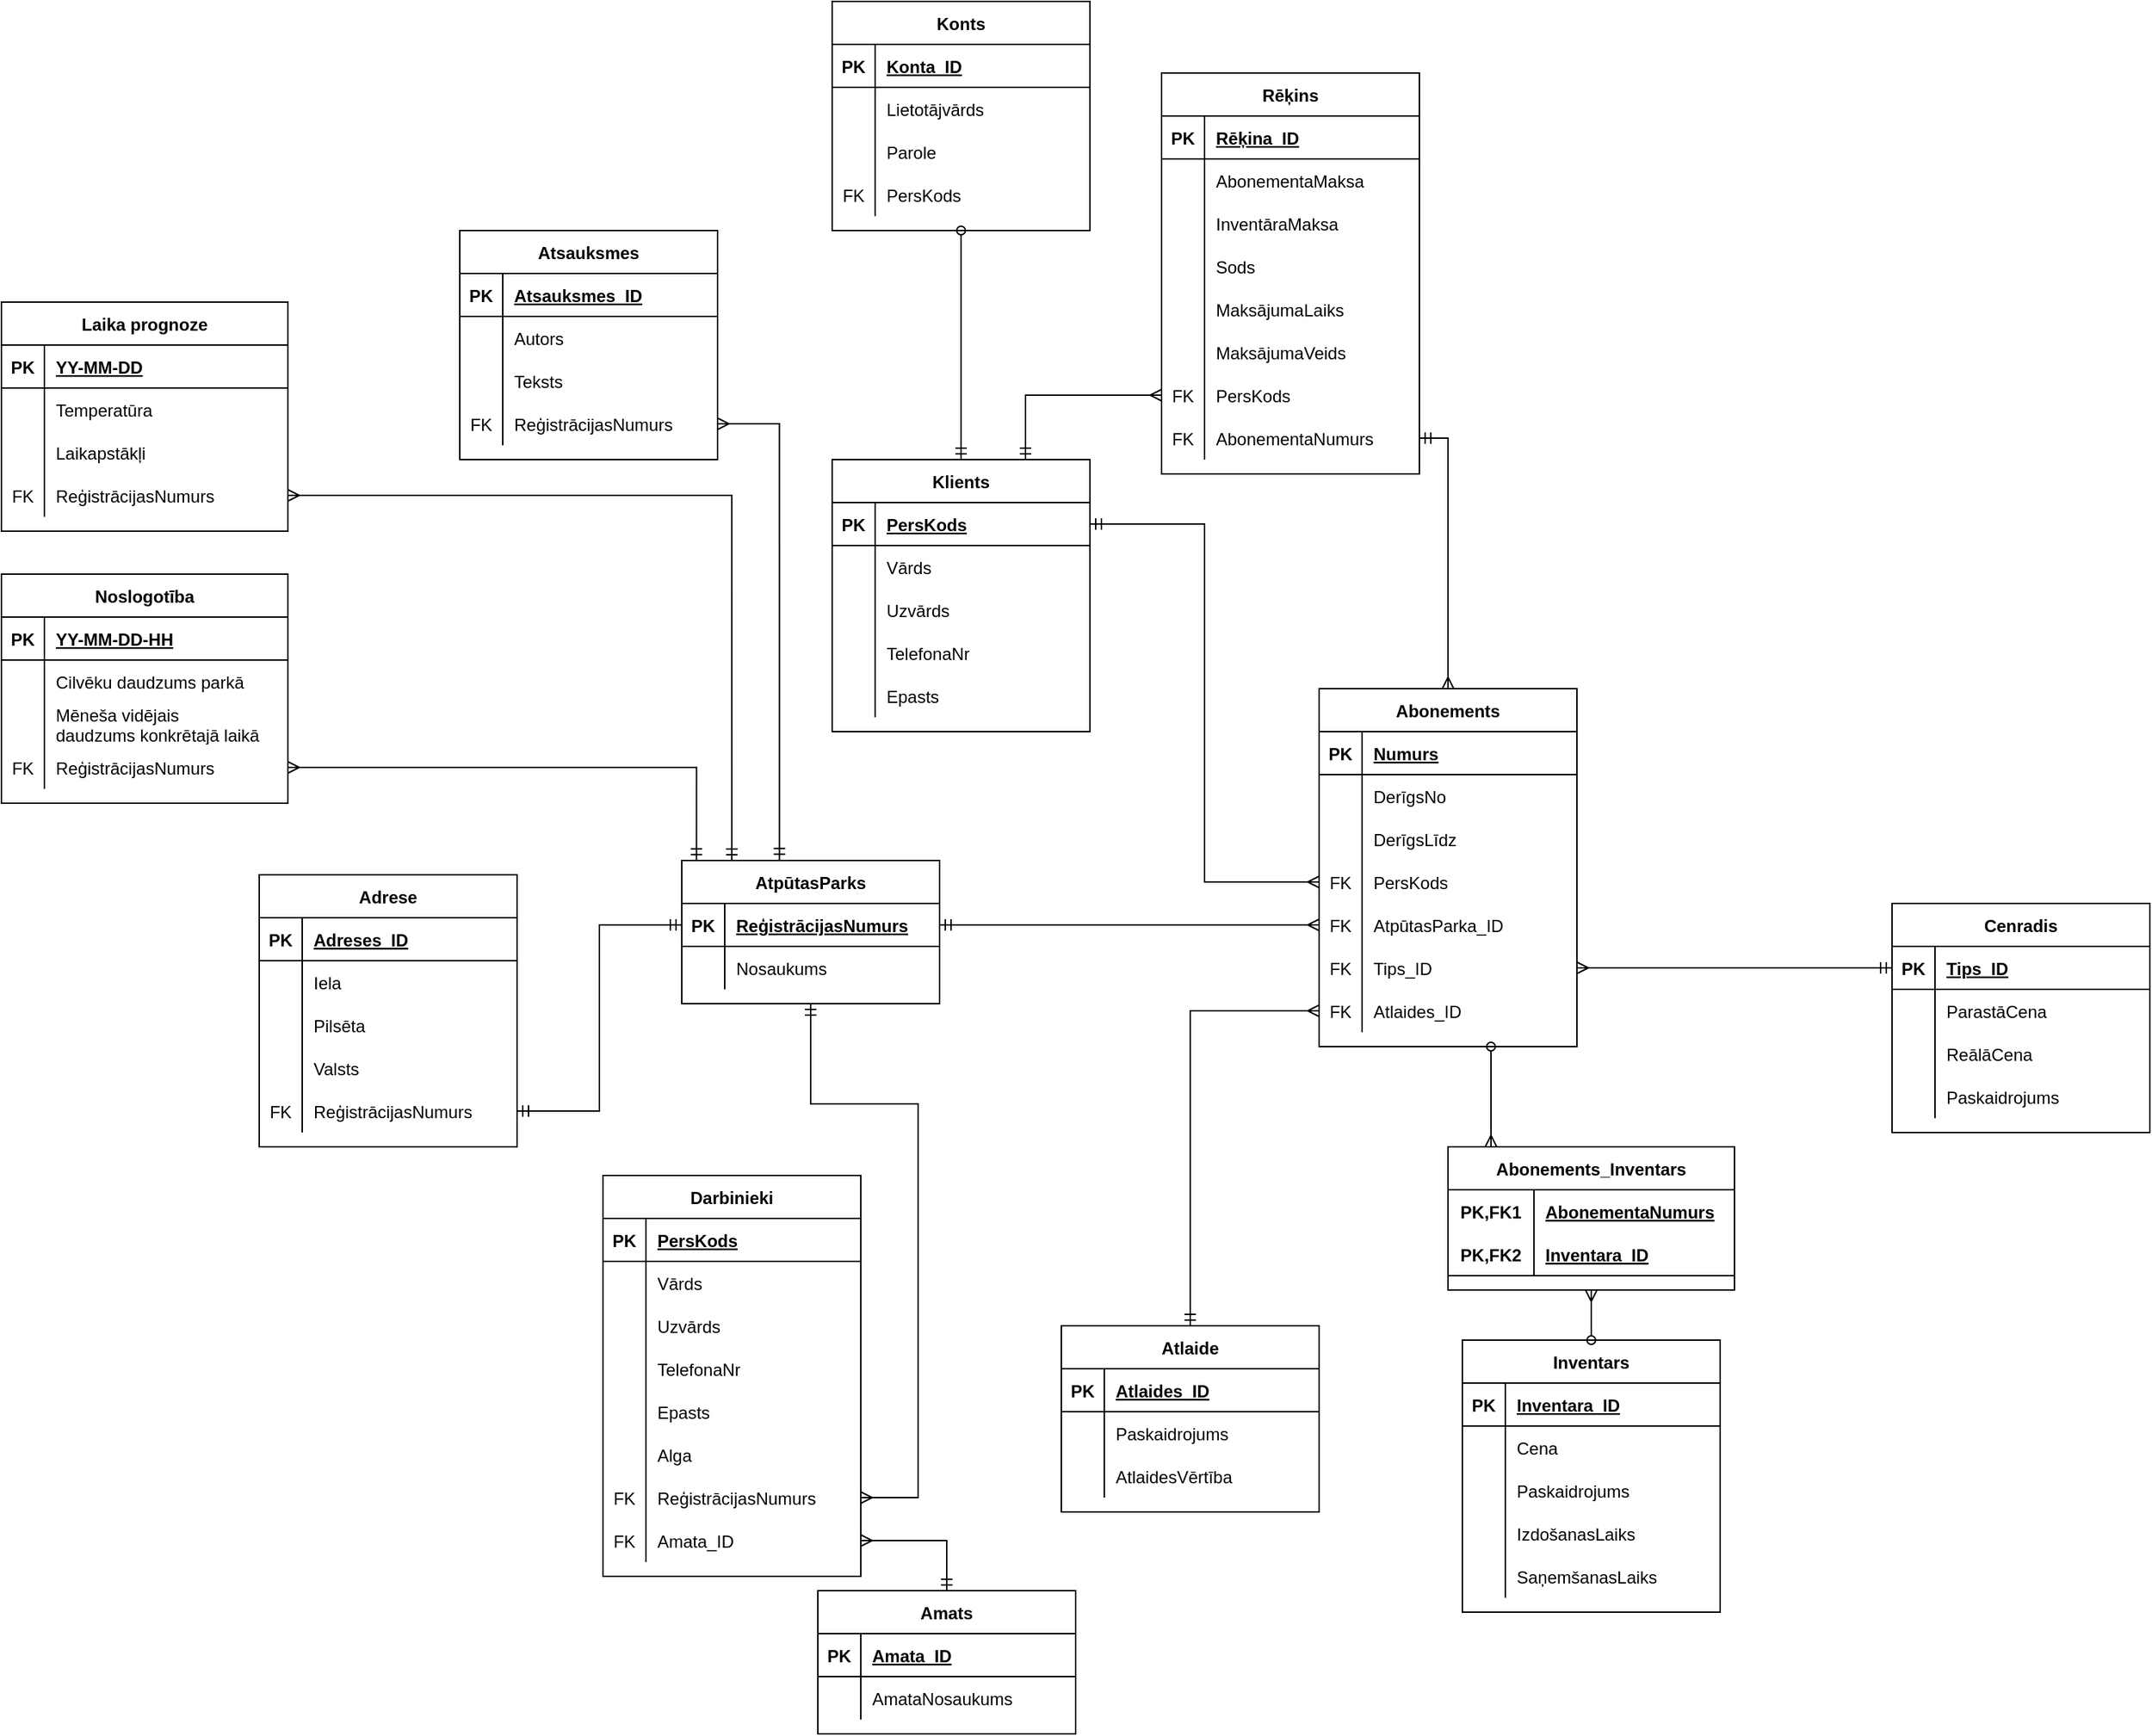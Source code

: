 <mxfile version="17.4.1" type="github"><diagram id="iI5ouQav8x9ZnJac_4Yx" name="Page-1"><mxGraphModel dx="3555" dy="4105" grid="1" gridSize="10" guides="1" tooltips="1" connect="1" arrows="1" fold="1" page="1" pageScale="1" pageWidth="850" pageHeight="1100" math="0" shadow="0"><root><mxCell id="0"/><mxCell id="1" parent="0"/><mxCell id="cBS5rkR63eTRzHSekavc-1" value="Abonements" style="shape=table;startSize=30;container=1;collapsible=1;childLayout=tableLayout;fixedRows=1;rowLines=0;fontStyle=1;align=center;resizeLast=1;" vertex="1" parent="1"><mxGeometry x="1000" y="-850" width="180" height="250" as="geometry"/></mxCell><mxCell id="cBS5rkR63eTRzHSekavc-2" value="" style="shape=tableRow;horizontal=0;startSize=0;swimlaneHead=0;swimlaneBody=0;fillColor=none;collapsible=0;dropTarget=0;points=[[0,0.5],[1,0.5]];portConstraint=eastwest;top=0;left=0;right=0;bottom=1;" vertex="1" parent="cBS5rkR63eTRzHSekavc-1"><mxGeometry y="30" width="180" height="30" as="geometry"/></mxCell><mxCell id="cBS5rkR63eTRzHSekavc-3" value="PK" style="shape=partialRectangle;connectable=0;fillColor=none;top=0;left=0;bottom=0;right=0;fontStyle=1;overflow=hidden;" vertex="1" parent="cBS5rkR63eTRzHSekavc-2"><mxGeometry width="30" height="30" as="geometry"><mxRectangle width="30" height="30" as="alternateBounds"/></mxGeometry></mxCell><mxCell id="cBS5rkR63eTRzHSekavc-4" value="Numurs" style="shape=partialRectangle;connectable=0;fillColor=none;top=0;left=0;bottom=0;right=0;align=left;spacingLeft=6;fontStyle=5;overflow=hidden;" vertex="1" parent="cBS5rkR63eTRzHSekavc-2"><mxGeometry x="30" width="150" height="30" as="geometry"><mxRectangle width="150" height="30" as="alternateBounds"/></mxGeometry></mxCell><mxCell id="cBS5rkR63eTRzHSekavc-5" value="" style="shape=tableRow;horizontal=0;startSize=0;swimlaneHead=0;swimlaneBody=0;fillColor=none;collapsible=0;dropTarget=0;points=[[0,0.5],[1,0.5]];portConstraint=eastwest;top=0;left=0;right=0;bottom=0;" vertex="1" parent="cBS5rkR63eTRzHSekavc-1"><mxGeometry y="60" width="180" height="30" as="geometry"/></mxCell><mxCell id="cBS5rkR63eTRzHSekavc-6" value="" style="shape=partialRectangle;connectable=0;fillColor=none;top=0;left=0;bottom=0;right=0;editable=1;overflow=hidden;" vertex="1" parent="cBS5rkR63eTRzHSekavc-5"><mxGeometry width="30" height="30" as="geometry"><mxRectangle width="30" height="30" as="alternateBounds"/></mxGeometry></mxCell><mxCell id="cBS5rkR63eTRzHSekavc-7" value="DerīgsNo" style="shape=partialRectangle;connectable=0;fillColor=none;top=0;left=0;bottom=0;right=0;align=left;spacingLeft=6;overflow=hidden;" vertex="1" parent="cBS5rkR63eTRzHSekavc-5"><mxGeometry x="30" width="150" height="30" as="geometry"><mxRectangle width="150" height="30" as="alternateBounds"/></mxGeometry></mxCell><mxCell id="cBS5rkR63eTRzHSekavc-8" value="" style="shape=tableRow;horizontal=0;startSize=0;swimlaneHead=0;swimlaneBody=0;fillColor=none;collapsible=0;dropTarget=0;points=[[0,0.5],[1,0.5]];portConstraint=eastwest;top=0;left=0;right=0;bottom=0;" vertex="1" parent="cBS5rkR63eTRzHSekavc-1"><mxGeometry y="90" width="180" height="30" as="geometry"/></mxCell><mxCell id="cBS5rkR63eTRzHSekavc-9" value="" style="shape=partialRectangle;connectable=0;fillColor=none;top=0;left=0;bottom=0;right=0;editable=1;overflow=hidden;" vertex="1" parent="cBS5rkR63eTRzHSekavc-8"><mxGeometry width="30" height="30" as="geometry"><mxRectangle width="30" height="30" as="alternateBounds"/></mxGeometry></mxCell><mxCell id="cBS5rkR63eTRzHSekavc-10" value="DerīgsLīdz" style="shape=partialRectangle;connectable=0;fillColor=none;top=0;left=0;bottom=0;right=0;align=left;spacingLeft=6;overflow=hidden;" vertex="1" parent="cBS5rkR63eTRzHSekavc-8"><mxGeometry x="30" width="150" height="30" as="geometry"><mxRectangle width="150" height="30" as="alternateBounds"/></mxGeometry></mxCell><mxCell id="cBS5rkR63eTRzHSekavc-11" value="" style="shape=tableRow;horizontal=0;startSize=0;swimlaneHead=0;swimlaneBody=0;fillColor=none;collapsible=0;dropTarget=0;points=[[0,0.5],[1,0.5]];portConstraint=eastwest;top=0;left=0;right=0;bottom=0;" vertex="1" parent="cBS5rkR63eTRzHSekavc-1"><mxGeometry y="120" width="180" height="30" as="geometry"/></mxCell><mxCell id="cBS5rkR63eTRzHSekavc-12" value="FK" style="shape=partialRectangle;connectable=0;fillColor=none;top=0;left=0;bottom=0;right=0;editable=1;overflow=hidden;" vertex="1" parent="cBS5rkR63eTRzHSekavc-11"><mxGeometry width="30" height="30" as="geometry"><mxRectangle width="30" height="30" as="alternateBounds"/></mxGeometry></mxCell><mxCell id="cBS5rkR63eTRzHSekavc-13" value="PersKods" style="shape=partialRectangle;connectable=0;fillColor=none;top=0;left=0;bottom=0;right=0;align=left;spacingLeft=6;overflow=hidden;" vertex="1" parent="cBS5rkR63eTRzHSekavc-11"><mxGeometry x="30" width="150" height="30" as="geometry"><mxRectangle width="150" height="30" as="alternateBounds"/></mxGeometry></mxCell><mxCell id="cBS5rkR63eTRzHSekavc-14" value="" style="shape=tableRow;horizontal=0;startSize=0;swimlaneHead=0;swimlaneBody=0;fillColor=none;collapsible=0;dropTarget=0;points=[[0,0.5],[1,0.5]];portConstraint=eastwest;top=0;left=0;right=0;bottom=0;" vertex="1" parent="cBS5rkR63eTRzHSekavc-1"><mxGeometry y="150" width="180" height="30" as="geometry"/></mxCell><mxCell id="cBS5rkR63eTRzHSekavc-15" value="FK" style="shape=partialRectangle;connectable=0;fillColor=none;top=0;left=0;bottom=0;right=0;fontStyle=0;overflow=hidden;" vertex="1" parent="cBS5rkR63eTRzHSekavc-14"><mxGeometry width="30" height="30" as="geometry"><mxRectangle width="30" height="30" as="alternateBounds"/></mxGeometry></mxCell><mxCell id="cBS5rkR63eTRzHSekavc-16" value="AtpūtasParka_ID" style="shape=partialRectangle;connectable=0;fillColor=none;top=0;left=0;bottom=0;right=0;align=left;spacingLeft=6;fontStyle=0;overflow=hidden;" vertex="1" parent="cBS5rkR63eTRzHSekavc-14"><mxGeometry x="30" width="150" height="30" as="geometry"><mxRectangle width="150" height="30" as="alternateBounds"/></mxGeometry></mxCell><mxCell id="cBS5rkR63eTRzHSekavc-17" value="" style="shape=tableRow;horizontal=0;startSize=0;swimlaneHead=0;swimlaneBody=0;fillColor=none;collapsible=0;dropTarget=0;points=[[0,0.5],[1,0.5]];portConstraint=eastwest;top=0;left=0;right=0;bottom=0;" vertex="1" parent="cBS5rkR63eTRzHSekavc-1"><mxGeometry y="180" width="180" height="30" as="geometry"/></mxCell><mxCell id="cBS5rkR63eTRzHSekavc-18" value="FK" style="shape=partialRectangle;connectable=0;fillColor=none;top=0;left=0;bottom=0;right=0;fontStyle=0;overflow=hidden;" vertex="1" parent="cBS5rkR63eTRzHSekavc-17"><mxGeometry width="30" height="30" as="geometry"><mxRectangle width="30" height="30" as="alternateBounds"/></mxGeometry></mxCell><mxCell id="cBS5rkR63eTRzHSekavc-19" value="Tips_ID" style="shape=partialRectangle;connectable=0;fillColor=none;top=0;left=0;bottom=0;right=0;align=left;spacingLeft=6;fontStyle=0;overflow=hidden;" vertex="1" parent="cBS5rkR63eTRzHSekavc-17"><mxGeometry x="30" width="150" height="30" as="geometry"><mxRectangle width="150" height="30" as="alternateBounds"/></mxGeometry></mxCell><mxCell id="cBS5rkR63eTRzHSekavc-20" value="" style="shape=tableRow;horizontal=0;startSize=0;swimlaneHead=0;swimlaneBody=0;fillColor=none;collapsible=0;dropTarget=0;points=[[0,0.5],[1,0.5]];portConstraint=eastwest;top=0;left=0;right=0;bottom=0;" vertex="1" parent="cBS5rkR63eTRzHSekavc-1"><mxGeometry y="210" width="180" height="30" as="geometry"/></mxCell><mxCell id="cBS5rkR63eTRzHSekavc-21" value="FK" style="shape=partialRectangle;connectable=0;fillColor=none;top=0;left=0;bottom=0;right=0;fontStyle=0;overflow=hidden;" vertex="1" parent="cBS5rkR63eTRzHSekavc-20"><mxGeometry width="30" height="30" as="geometry"><mxRectangle width="30" height="30" as="alternateBounds"/></mxGeometry></mxCell><mxCell id="cBS5rkR63eTRzHSekavc-22" value="Atlaides_ID" style="shape=partialRectangle;connectable=0;fillColor=none;top=0;left=0;bottom=0;right=0;align=left;spacingLeft=6;fontStyle=0;overflow=hidden;" vertex="1" parent="cBS5rkR63eTRzHSekavc-20"><mxGeometry x="30" width="150" height="30" as="geometry"><mxRectangle width="150" height="30" as="alternateBounds"/></mxGeometry></mxCell><mxCell id="cBS5rkR63eTRzHSekavc-23" value="Inventars" style="shape=table;startSize=30;container=1;collapsible=1;childLayout=tableLayout;fixedRows=1;rowLines=0;fontStyle=1;align=center;resizeLast=1;" vertex="1" parent="1"><mxGeometry x="1100" y="-395" width="180" height="190" as="geometry"/></mxCell><mxCell id="cBS5rkR63eTRzHSekavc-24" value="" style="shape=tableRow;horizontal=0;startSize=0;swimlaneHead=0;swimlaneBody=0;fillColor=none;collapsible=0;dropTarget=0;points=[[0,0.5],[1,0.5]];portConstraint=eastwest;top=0;left=0;right=0;bottom=1;" vertex="1" parent="cBS5rkR63eTRzHSekavc-23"><mxGeometry y="30" width="180" height="30" as="geometry"/></mxCell><mxCell id="cBS5rkR63eTRzHSekavc-25" value="PK" style="shape=partialRectangle;connectable=0;fillColor=none;top=0;left=0;bottom=0;right=0;fontStyle=1;overflow=hidden;" vertex="1" parent="cBS5rkR63eTRzHSekavc-24"><mxGeometry width="30" height="30" as="geometry"><mxRectangle width="30" height="30" as="alternateBounds"/></mxGeometry></mxCell><mxCell id="cBS5rkR63eTRzHSekavc-26" value="Inventara_ID" style="shape=partialRectangle;connectable=0;fillColor=none;top=0;left=0;bottom=0;right=0;align=left;spacingLeft=6;fontStyle=5;overflow=hidden;" vertex="1" parent="cBS5rkR63eTRzHSekavc-24"><mxGeometry x="30" width="150" height="30" as="geometry"><mxRectangle width="150" height="30" as="alternateBounds"/></mxGeometry></mxCell><mxCell id="cBS5rkR63eTRzHSekavc-27" value="" style="shape=tableRow;horizontal=0;startSize=0;swimlaneHead=0;swimlaneBody=0;fillColor=none;collapsible=0;dropTarget=0;points=[[0,0.5],[1,0.5]];portConstraint=eastwest;top=0;left=0;right=0;bottom=0;" vertex="1" parent="cBS5rkR63eTRzHSekavc-23"><mxGeometry y="60" width="180" height="30" as="geometry"/></mxCell><mxCell id="cBS5rkR63eTRzHSekavc-28" value="" style="shape=partialRectangle;connectable=0;fillColor=none;top=0;left=0;bottom=0;right=0;editable=1;overflow=hidden;" vertex="1" parent="cBS5rkR63eTRzHSekavc-27"><mxGeometry width="30" height="30" as="geometry"><mxRectangle width="30" height="30" as="alternateBounds"/></mxGeometry></mxCell><mxCell id="cBS5rkR63eTRzHSekavc-29" value="Cena" style="shape=partialRectangle;connectable=0;fillColor=none;top=0;left=0;bottom=0;right=0;align=left;spacingLeft=6;overflow=hidden;" vertex="1" parent="cBS5rkR63eTRzHSekavc-27"><mxGeometry x="30" width="150" height="30" as="geometry"><mxRectangle width="150" height="30" as="alternateBounds"/></mxGeometry></mxCell><mxCell id="cBS5rkR63eTRzHSekavc-30" value="" style="shape=tableRow;horizontal=0;startSize=0;swimlaneHead=0;swimlaneBody=0;fillColor=none;collapsible=0;dropTarget=0;points=[[0,0.5],[1,0.5]];portConstraint=eastwest;top=0;left=0;right=0;bottom=0;" vertex="1" parent="cBS5rkR63eTRzHSekavc-23"><mxGeometry y="90" width="180" height="30" as="geometry"/></mxCell><mxCell id="cBS5rkR63eTRzHSekavc-31" value="" style="shape=partialRectangle;connectable=0;fillColor=none;top=0;left=0;bottom=0;right=0;editable=1;overflow=hidden;" vertex="1" parent="cBS5rkR63eTRzHSekavc-30"><mxGeometry width="30" height="30" as="geometry"><mxRectangle width="30" height="30" as="alternateBounds"/></mxGeometry></mxCell><mxCell id="cBS5rkR63eTRzHSekavc-32" value="Paskaidrojums" style="shape=partialRectangle;connectable=0;fillColor=none;top=0;left=0;bottom=0;right=0;align=left;spacingLeft=6;overflow=hidden;" vertex="1" parent="cBS5rkR63eTRzHSekavc-30"><mxGeometry x="30" width="150" height="30" as="geometry"><mxRectangle width="150" height="30" as="alternateBounds"/></mxGeometry></mxCell><mxCell id="cBS5rkR63eTRzHSekavc-33" value="" style="shape=tableRow;horizontal=0;startSize=0;swimlaneHead=0;swimlaneBody=0;fillColor=none;collapsible=0;dropTarget=0;points=[[0,0.5],[1,0.5]];portConstraint=eastwest;top=0;left=0;right=0;bottom=0;" vertex="1" parent="cBS5rkR63eTRzHSekavc-23"><mxGeometry y="120" width="180" height="30" as="geometry"/></mxCell><mxCell id="cBS5rkR63eTRzHSekavc-34" value="" style="shape=partialRectangle;connectable=0;fillColor=none;top=0;left=0;bottom=0;right=0;editable=1;overflow=hidden;" vertex="1" parent="cBS5rkR63eTRzHSekavc-33"><mxGeometry width="30" height="30" as="geometry"><mxRectangle width="30" height="30" as="alternateBounds"/></mxGeometry></mxCell><mxCell id="cBS5rkR63eTRzHSekavc-35" value="IzdošanasLaiks" style="shape=partialRectangle;connectable=0;fillColor=none;top=0;left=0;bottom=0;right=0;align=left;spacingLeft=6;overflow=hidden;" vertex="1" parent="cBS5rkR63eTRzHSekavc-33"><mxGeometry x="30" width="150" height="30" as="geometry"><mxRectangle width="150" height="30" as="alternateBounds"/></mxGeometry></mxCell><mxCell id="cBS5rkR63eTRzHSekavc-36" value="" style="shape=tableRow;horizontal=0;startSize=0;swimlaneHead=0;swimlaneBody=0;fillColor=none;collapsible=0;dropTarget=0;points=[[0,0.5],[1,0.5]];portConstraint=eastwest;top=0;left=0;right=0;bottom=0;" vertex="1" parent="cBS5rkR63eTRzHSekavc-23"><mxGeometry y="150" width="180" height="30" as="geometry"/></mxCell><mxCell id="cBS5rkR63eTRzHSekavc-37" value="" style="shape=partialRectangle;connectable=0;fillColor=none;top=0;left=0;bottom=0;right=0;editable=1;overflow=hidden;" vertex="1" parent="cBS5rkR63eTRzHSekavc-36"><mxGeometry width="30" height="30" as="geometry"><mxRectangle width="30" height="30" as="alternateBounds"/></mxGeometry></mxCell><mxCell id="cBS5rkR63eTRzHSekavc-38" value="SaņemšanasLaiks" style="shape=partialRectangle;connectable=0;fillColor=none;top=0;left=0;bottom=0;right=0;align=left;spacingLeft=6;overflow=hidden;" vertex="1" parent="cBS5rkR63eTRzHSekavc-36"><mxGeometry x="30" width="150" height="30" as="geometry"><mxRectangle width="150" height="30" as="alternateBounds"/></mxGeometry></mxCell><mxCell id="cBS5rkR63eTRzHSekavc-39" value="Atlaide" style="shape=table;startSize=30;container=1;collapsible=1;childLayout=tableLayout;fixedRows=1;rowLines=0;fontStyle=1;align=center;resizeLast=1;" vertex="1" parent="1"><mxGeometry x="820" y="-405" width="180" height="130" as="geometry"/></mxCell><mxCell id="cBS5rkR63eTRzHSekavc-40" value="" style="shape=tableRow;horizontal=0;startSize=0;swimlaneHead=0;swimlaneBody=0;fillColor=none;collapsible=0;dropTarget=0;points=[[0,0.5],[1,0.5]];portConstraint=eastwest;top=0;left=0;right=0;bottom=1;" vertex="1" parent="cBS5rkR63eTRzHSekavc-39"><mxGeometry y="30" width="180" height="30" as="geometry"/></mxCell><mxCell id="cBS5rkR63eTRzHSekavc-41" value="PK" style="shape=partialRectangle;connectable=0;fillColor=none;top=0;left=0;bottom=0;right=0;fontStyle=1;overflow=hidden;" vertex="1" parent="cBS5rkR63eTRzHSekavc-40"><mxGeometry width="30" height="30" as="geometry"><mxRectangle width="30" height="30" as="alternateBounds"/></mxGeometry></mxCell><mxCell id="cBS5rkR63eTRzHSekavc-42" value="Atlaides_ID" style="shape=partialRectangle;connectable=0;fillColor=none;top=0;left=0;bottom=0;right=0;align=left;spacingLeft=6;fontStyle=5;overflow=hidden;" vertex="1" parent="cBS5rkR63eTRzHSekavc-40"><mxGeometry x="30" width="150" height="30" as="geometry"><mxRectangle width="150" height="30" as="alternateBounds"/></mxGeometry></mxCell><mxCell id="cBS5rkR63eTRzHSekavc-43" value="" style="shape=tableRow;horizontal=0;startSize=0;swimlaneHead=0;swimlaneBody=0;fillColor=none;collapsible=0;dropTarget=0;points=[[0,0.5],[1,0.5]];portConstraint=eastwest;top=0;left=0;right=0;bottom=0;" vertex="1" parent="cBS5rkR63eTRzHSekavc-39"><mxGeometry y="60" width="180" height="30" as="geometry"/></mxCell><mxCell id="cBS5rkR63eTRzHSekavc-44" value="" style="shape=partialRectangle;connectable=0;fillColor=none;top=0;left=0;bottom=0;right=0;editable=1;overflow=hidden;" vertex="1" parent="cBS5rkR63eTRzHSekavc-43"><mxGeometry width="30" height="30" as="geometry"><mxRectangle width="30" height="30" as="alternateBounds"/></mxGeometry></mxCell><mxCell id="cBS5rkR63eTRzHSekavc-45" value="Paskaidrojums" style="shape=partialRectangle;connectable=0;fillColor=none;top=0;left=0;bottom=0;right=0;align=left;spacingLeft=6;overflow=hidden;" vertex="1" parent="cBS5rkR63eTRzHSekavc-43"><mxGeometry x="30" width="150" height="30" as="geometry"><mxRectangle width="150" height="30" as="alternateBounds"/></mxGeometry></mxCell><mxCell id="cBS5rkR63eTRzHSekavc-46" value="" style="shape=tableRow;horizontal=0;startSize=0;swimlaneHead=0;swimlaneBody=0;fillColor=none;collapsible=0;dropTarget=0;points=[[0,0.5],[1,0.5]];portConstraint=eastwest;top=0;left=0;right=0;bottom=0;" vertex="1" parent="cBS5rkR63eTRzHSekavc-39"><mxGeometry y="90" width="180" height="30" as="geometry"/></mxCell><mxCell id="cBS5rkR63eTRzHSekavc-47" value="" style="shape=partialRectangle;connectable=0;fillColor=none;top=0;left=0;bottom=0;right=0;editable=1;overflow=hidden;" vertex="1" parent="cBS5rkR63eTRzHSekavc-46"><mxGeometry width="30" height="30" as="geometry"><mxRectangle width="30" height="30" as="alternateBounds"/></mxGeometry></mxCell><mxCell id="cBS5rkR63eTRzHSekavc-48" value="AtlaidesVērtība" style="shape=partialRectangle;connectable=0;fillColor=none;top=0;left=0;bottom=0;right=0;align=left;spacingLeft=6;overflow=hidden;" vertex="1" parent="cBS5rkR63eTRzHSekavc-46"><mxGeometry x="30" width="150" height="30" as="geometry"><mxRectangle width="150" height="30" as="alternateBounds"/></mxGeometry></mxCell><mxCell id="cBS5rkR63eTRzHSekavc-49" value="Cenradis" style="shape=table;startSize=30;container=1;collapsible=1;childLayout=tableLayout;fixedRows=1;rowLines=0;fontStyle=1;align=center;resizeLast=1;" vertex="1" parent="1"><mxGeometry x="1400" y="-700" width="180" height="160" as="geometry"/></mxCell><mxCell id="cBS5rkR63eTRzHSekavc-50" value="" style="shape=tableRow;horizontal=0;startSize=0;swimlaneHead=0;swimlaneBody=0;fillColor=none;collapsible=0;dropTarget=0;points=[[0,0.5],[1,0.5]];portConstraint=eastwest;top=0;left=0;right=0;bottom=1;" vertex="1" parent="cBS5rkR63eTRzHSekavc-49"><mxGeometry y="30" width="180" height="30" as="geometry"/></mxCell><mxCell id="cBS5rkR63eTRzHSekavc-51" value="PK" style="shape=partialRectangle;connectable=0;fillColor=none;top=0;left=0;bottom=0;right=0;fontStyle=1;overflow=hidden;" vertex="1" parent="cBS5rkR63eTRzHSekavc-50"><mxGeometry width="30" height="30" as="geometry"><mxRectangle width="30" height="30" as="alternateBounds"/></mxGeometry></mxCell><mxCell id="cBS5rkR63eTRzHSekavc-52" value="Tips_ID" style="shape=partialRectangle;connectable=0;fillColor=none;top=0;left=0;bottom=0;right=0;align=left;spacingLeft=6;fontStyle=5;overflow=hidden;" vertex="1" parent="cBS5rkR63eTRzHSekavc-50"><mxGeometry x="30" width="150" height="30" as="geometry"><mxRectangle width="150" height="30" as="alternateBounds"/></mxGeometry></mxCell><mxCell id="cBS5rkR63eTRzHSekavc-53" value="" style="shape=tableRow;horizontal=0;startSize=0;swimlaneHead=0;swimlaneBody=0;fillColor=none;collapsible=0;dropTarget=0;points=[[0,0.5],[1,0.5]];portConstraint=eastwest;top=0;left=0;right=0;bottom=0;" vertex="1" parent="cBS5rkR63eTRzHSekavc-49"><mxGeometry y="60" width="180" height="30" as="geometry"/></mxCell><mxCell id="cBS5rkR63eTRzHSekavc-54" value="" style="shape=partialRectangle;connectable=0;fillColor=none;top=0;left=0;bottom=0;right=0;editable=1;overflow=hidden;" vertex="1" parent="cBS5rkR63eTRzHSekavc-53"><mxGeometry width="30" height="30" as="geometry"><mxRectangle width="30" height="30" as="alternateBounds"/></mxGeometry></mxCell><mxCell id="cBS5rkR63eTRzHSekavc-55" value="ParastāCena" style="shape=partialRectangle;connectable=0;fillColor=none;top=0;left=0;bottom=0;right=0;align=left;spacingLeft=6;overflow=hidden;" vertex="1" parent="cBS5rkR63eTRzHSekavc-53"><mxGeometry x="30" width="150" height="30" as="geometry"><mxRectangle width="150" height="30" as="alternateBounds"/></mxGeometry></mxCell><mxCell id="cBS5rkR63eTRzHSekavc-56" value="" style="shape=tableRow;horizontal=0;startSize=0;swimlaneHead=0;swimlaneBody=0;fillColor=none;collapsible=0;dropTarget=0;points=[[0,0.5],[1,0.5]];portConstraint=eastwest;top=0;left=0;right=0;bottom=0;" vertex="1" parent="cBS5rkR63eTRzHSekavc-49"><mxGeometry y="90" width="180" height="30" as="geometry"/></mxCell><mxCell id="cBS5rkR63eTRzHSekavc-57" value="" style="shape=partialRectangle;connectable=0;fillColor=none;top=0;left=0;bottom=0;right=0;editable=1;overflow=hidden;" vertex="1" parent="cBS5rkR63eTRzHSekavc-56"><mxGeometry width="30" height="30" as="geometry"><mxRectangle width="30" height="30" as="alternateBounds"/></mxGeometry></mxCell><mxCell id="cBS5rkR63eTRzHSekavc-58" value="ReālāCena" style="shape=partialRectangle;connectable=0;fillColor=none;top=0;left=0;bottom=0;right=0;align=left;spacingLeft=6;overflow=hidden;" vertex="1" parent="cBS5rkR63eTRzHSekavc-56"><mxGeometry x="30" width="150" height="30" as="geometry"><mxRectangle width="150" height="30" as="alternateBounds"/></mxGeometry></mxCell><mxCell id="cBS5rkR63eTRzHSekavc-59" value="" style="shape=tableRow;horizontal=0;startSize=0;swimlaneHead=0;swimlaneBody=0;fillColor=none;collapsible=0;dropTarget=0;points=[[0,0.5],[1,0.5]];portConstraint=eastwest;top=0;left=0;right=0;bottom=0;" vertex="1" parent="cBS5rkR63eTRzHSekavc-49"><mxGeometry y="120" width="180" height="30" as="geometry"/></mxCell><mxCell id="cBS5rkR63eTRzHSekavc-60" value="" style="shape=partialRectangle;connectable=0;fillColor=none;top=0;left=0;bottom=0;right=0;editable=1;overflow=hidden;" vertex="1" parent="cBS5rkR63eTRzHSekavc-59"><mxGeometry width="30" height="30" as="geometry"><mxRectangle width="30" height="30" as="alternateBounds"/></mxGeometry></mxCell><mxCell id="cBS5rkR63eTRzHSekavc-61" value="Paskaidrojums" style="shape=partialRectangle;connectable=0;fillColor=none;top=0;left=0;bottom=0;right=0;align=left;spacingLeft=6;overflow=hidden;" vertex="1" parent="cBS5rkR63eTRzHSekavc-59"><mxGeometry x="30" width="150" height="30" as="geometry"><mxRectangle width="150" height="30" as="alternateBounds"/></mxGeometry></mxCell><mxCell id="cBS5rkR63eTRzHSekavc-62" value="Abonements_Inventars" style="shape=table;startSize=30;container=1;collapsible=1;childLayout=tableLayout;fixedRows=1;rowLines=0;fontStyle=1;align=center;resizeLast=1;" vertex="1" parent="1"><mxGeometry x="1090" y="-530" width="200" height="100" as="geometry"/></mxCell><mxCell id="cBS5rkR63eTRzHSekavc-63" value="" style="shape=tableRow;horizontal=0;startSize=0;swimlaneHead=0;swimlaneBody=0;fillColor=none;collapsible=0;dropTarget=0;points=[[0,0.5],[1,0.5]];portConstraint=eastwest;top=0;left=0;right=0;bottom=0;" vertex="1" parent="cBS5rkR63eTRzHSekavc-62"><mxGeometry y="30" width="200" height="30" as="geometry"/></mxCell><mxCell id="cBS5rkR63eTRzHSekavc-64" value="PK,FK1" style="shape=partialRectangle;connectable=0;fillColor=none;top=0;left=0;bottom=0;right=0;fontStyle=1;overflow=hidden;" vertex="1" parent="cBS5rkR63eTRzHSekavc-63"><mxGeometry width="60" height="30" as="geometry"><mxRectangle width="60" height="30" as="alternateBounds"/></mxGeometry></mxCell><mxCell id="cBS5rkR63eTRzHSekavc-65" value="AbonementaNumurs" style="shape=partialRectangle;connectable=0;fillColor=none;top=0;left=0;bottom=0;right=0;align=left;spacingLeft=6;fontStyle=5;overflow=hidden;" vertex="1" parent="cBS5rkR63eTRzHSekavc-63"><mxGeometry x="60" width="140" height="30" as="geometry"><mxRectangle width="140" height="30" as="alternateBounds"/></mxGeometry></mxCell><mxCell id="cBS5rkR63eTRzHSekavc-66" value="" style="shape=tableRow;horizontal=0;startSize=0;swimlaneHead=0;swimlaneBody=0;fillColor=none;collapsible=0;dropTarget=0;points=[[0,0.5],[1,0.5]];portConstraint=eastwest;top=0;left=0;right=0;bottom=1;" vertex="1" parent="cBS5rkR63eTRzHSekavc-62"><mxGeometry y="60" width="200" height="30" as="geometry"/></mxCell><mxCell id="cBS5rkR63eTRzHSekavc-67" value="PK,FK2" style="shape=partialRectangle;connectable=0;fillColor=none;top=0;left=0;bottom=0;right=0;fontStyle=1;overflow=hidden;" vertex="1" parent="cBS5rkR63eTRzHSekavc-66"><mxGeometry width="60" height="30" as="geometry"><mxRectangle width="60" height="30" as="alternateBounds"/></mxGeometry></mxCell><mxCell id="cBS5rkR63eTRzHSekavc-68" value="Inventara_ID" style="shape=partialRectangle;connectable=0;fillColor=none;top=0;left=0;bottom=0;right=0;align=left;spacingLeft=6;fontStyle=5;overflow=hidden;" vertex="1" parent="cBS5rkR63eTRzHSekavc-66"><mxGeometry x="60" width="140" height="30" as="geometry"><mxRectangle width="140" height="30" as="alternateBounds"/></mxGeometry></mxCell><mxCell id="cBS5rkR63eTRzHSekavc-69" value="" style="edgeStyle=orthogonalEdgeStyle;fontSize=12;html=1;endArrow=ERmany;startArrow=oval;rounded=0;exitX=0.5;exitY=0;exitDx=0;exitDy=0;entryX=0.5;entryY=1;entryDx=0;entryDy=0;endFill=0;startFill=0;" edge="1" parent="1" source="cBS5rkR63eTRzHSekavc-23" target="cBS5rkR63eTRzHSekavc-62"><mxGeometry width="100" height="100" relative="1" as="geometry"><mxPoint x="1330" y="-405" as="sourcePoint"/><mxPoint x="1530" y="-315" as="targetPoint"/></mxGeometry></mxCell><mxCell id="cBS5rkR63eTRzHSekavc-70" value="" style="edgeStyle=orthogonalEdgeStyle;fontSize=12;html=1;endArrow=ERmany;startArrow=oval;rounded=0;endFill=0;startFill=0;" edge="1" parent="1"><mxGeometry width="100" height="100" relative="1" as="geometry"><mxPoint x="1120" y="-600" as="sourcePoint"/><mxPoint x="1120" y="-530" as="targetPoint"/></mxGeometry></mxCell><mxCell id="cBS5rkR63eTRzHSekavc-71" value="" style="edgeStyle=orthogonalEdgeStyle;fontSize=12;html=1;endArrow=ERmandOne;startArrow=ERmany;rounded=0;exitX=1;exitY=0.5;exitDx=0;exitDy=0;entryX=0;entryY=0.5;entryDx=0;entryDy=0;endFill=0;startFill=0;" edge="1" parent="1" source="cBS5rkR63eTRzHSekavc-17" target="cBS5rkR63eTRzHSekavc-50"><mxGeometry width="100" height="100" relative="1" as="geometry"><mxPoint x="1220" y="-375" as="sourcePoint"/><mxPoint x="1220" y="-410" as="targetPoint"/></mxGeometry></mxCell><mxCell id="cBS5rkR63eTRzHSekavc-72" value="" style="edgeStyle=orthogonalEdgeStyle;fontSize=12;html=1;endArrow=ERmandOne;startArrow=ERmany;rounded=0;exitX=0;exitY=0.5;exitDx=0;exitDy=0;entryX=0.5;entryY=0;entryDx=0;entryDy=0;endFill=0;startFill=0;" edge="1" parent="1" source="cBS5rkR63eTRzHSekavc-20" target="cBS5rkR63eTRzHSekavc-39"><mxGeometry width="100" height="100" relative="1" as="geometry"><mxPoint x="1200" y="-795" as="sourcePoint"/><mxPoint x="1460" y="-745" as="targetPoint"/></mxGeometry></mxCell><mxCell id="cBS5rkR63eTRzHSekavc-73" value="Klients" style="shape=table;startSize=30;container=1;collapsible=1;childLayout=tableLayout;fixedRows=1;rowLines=0;fontStyle=1;align=center;resizeLast=1;" vertex="1" parent="1"><mxGeometry x="660" y="-1010" width="180" height="190" as="geometry"/></mxCell><mxCell id="cBS5rkR63eTRzHSekavc-74" value="" style="shape=tableRow;horizontal=0;startSize=0;swimlaneHead=0;swimlaneBody=0;fillColor=none;collapsible=0;dropTarget=0;points=[[0,0.5],[1,0.5]];portConstraint=eastwest;top=0;left=0;right=0;bottom=1;" vertex="1" parent="cBS5rkR63eTRzHSekavc-73"><mxGeometry y="30" width="180" height="30" as="geometry"/></mxCell><mxCell id="cBS5rkR63eTRzHSekavc-75" value="PK" style="shape=partialRectangle;connectable=0;fillColor=none;top=0;left=0;bottom=0;right=0;fontStyle=1;overflow=hidden;" vertex="1" parent="cBS5rkR63eTRzHSekavc-74"><mxGeometry width="30" height="30" as="geometry"><mxRectangle width="30" height="30" as="alternateBounds"/></mxGeometry></mxCell><mxCell id="cBS5rkR63eTRzHSekavc-76" value="PersKods" style="shape=partialRectangle;connectable=0;fillColor=none;top=0;left=0;bottom=0;right=0;align=left;spacingLeft=6;fontStyle=5;overflow=hidden;" vertex="1" parent="cBS5rkR63eTRzHSekavc-74"><mxGeometry x="30" width="150" height="30" as="geometry"><mxRectangle width="150" height="30" as="alternateBounds"/></mxGeometry></mxCell><mxCell id="cBS5rkR63eTRzHSekavc-77" value="" style="shape=tableRow;horizontal=0;startSize=0;swimlaneHead=0;swimlaneBody=0;fillColor=none;collapsible=0;dropTarget=0;points=[[0,0.5],[1,0.5]];portConstraint=eastwest;top=0;left=0;right=0;bottom=0;" vertex="1" parent="cBS5rkR63eTRzHSekavc-73"><mxGeometry y="60" width="180" height="30" as="geometry"/></mxCell><mxCell id="cBS5rkR63eTRzHSekavc-78" value="" style="shape=partialRectangle;connectable=0;fillColor=none;top=0;left=0;bottom=0;right=0;editable=1;overflow=hidden;" vertex="1" parent="cBS5rkR63eTRzHSekavc-77"><mxGeometry width="30" height="30" as="geometry"><mxRectangle width="30" height="30" as="alternateBounds"/></mxGeometry></mxCell><mxCell id="cBS5rkR63eTRzHSekavc-79" value="Vārds" style="shape=partialRectangle;connectable=0;fillColor=none;top=0;left=0;bottom=0;right=0;align=left;spacingLeft=6;overflow=hidden;" vertex="1" parent="cBS5rkR63eTRzHSekavc-77"><mxGeometry x="30" width="150" height="30" as="geometry"><mxRectangle width="150" height="30" as="alternateBounds"/></mxGeometry></mxCell><mxCell id="cBS5rkR63eTRzHSekavc-80" value="" style="shape=tableRow;horizontal=0;startSize=0;swimlaneHead=0;swimlaneBody=0;fillColor=none;collapsible=0;dropTarget=0;points=[[0,0.5],[1,0.5]];portConstraint=eastwest;top=0;left=0;right=0;bottom=0;" vertex="1" parent="cBS5rkR63eTRzHSekavc-73"><mxGeometry y="90" width="180" height="30" as="geometry"/></mxCell><mxCell id="cBS5rkR63eTRzHSekavc-81" value="" style="shape=partialRectangle;connectable=0;fillColor=none;top=0;left=0;bottom=0;right=0;editable=1;overflow=hidden;" vertex="1" parent="cBS5rkR63eTRzHSekavc-80"><mxGeometry width="30" height="30" as="geometry"><mxRectangle width="30" height="30" as="alternateBounds"/></mxGeometry></mxCell><mxCell id="cBS5rkR63eTRzHSekavc-82" value="Uzvārds" style="shape=partialRectangle;connectable=0;fillColor=none;top=0;left=0;bottom=0;right=0;align=left;spacingLeft=6;overflow=hidden;" vertex="1" parent="cBS5rkR63eTRzHSekavc-80"><mxGeometry x="30" width="150" height="30" as="geometry"><mxRectangle width="150" height="30" as="alternateBounds"/></mxGeometry></mxCell><mxCell id="cBS5rkR63eTRzHSekavc-83" value="" style="shape=tableRow;horizontal=0;startSize=0;swimlaneHead=0;swimlaneBody=0;fillColor=none;collapsible=0;dropTarget=0;points=[[0,0.5],[1,0.5]];portConstraint=eastwest;top=0;left=0;right=0;bottom=0;" vertex="1" parent="cBS5rkR63eTRzHSekavc-73"><mxGeometry y="120" width="180" height="30" as="geometry"/></mxCell><mxCell id="cBS5rkR63eTRzHSekavc-84" value="" style="shape=partialRectangle;connectable=0;fillColor=none;top=0;left=0;bottom=0;right=0;editable=1;overflow=hidden;" vertex="1" parent="cBS5rkR63eTRzHSekavc-83"><mxGeometry width="30" height="30" as="geometry"><mxRectangle width="30" height="30" as="alternateBounds"/></mxGeometry></mxCell><mxCell id="cBS5rkR63eTRzHSekavc-85" value="TelefonaNr" style="shape=partialRectangle;connectable=0;fillColor=none;top=0;left=0;bottom=0;right=0;align=left;spacingLeft=6;overflow=hidden;" vertex="1" parent="cBS5rkR63eTRzHSekavc-83"><mxGeometry x="30" width="150" height="30" as="geometry"><mxRectangle width="150" height="30" as="alternateBounds"/></mxGeometry></mxCell><mxCell id="cBS5rkR63eTRzHSekavc-86" value="" style="shape=tableRow;horizontal=0;startSize=0;swimlaneHead=0;swimlaneBody=0;fillColor=none;collapsible=0;dropTarget=0;points=[[0,0.5],[1,0.5]];portConstraint=eastwest;top=0;left=0;right=0;bottom=0;" vertex="1" parent="cBS5rkR63eTRzHSekavc-73"><mxGeometry y="150" width="180" height="30" as="geometry"/></mxCell><mxCell id="cBS5rkR63eTRzHSekavc-87" value="" style="shape=partialRectangle;connectable=0;fillColor=none;top=0;left=0;bottom=0;right=0;editable=1;overflow=hidden;" vertex="1" parent="cBS5rkR63eTRzHSekavc-86"><mxGeometry width="30" height="30" as="geometry"><mxRectangle width="30" height="30" as="alternateBounds"/></mxGeometry></mxCell><mxCell id="cBS5rkR63eTRzHSekavc-88" value="Epasts" style="shape=partialRectangle;connectable=0;fillColor=none;top=0;left=0;bottom=0;right=0;align=left;spacingLeft=6;overflow=hidden;" vertex="1" parent="cBS5rkR63eTRzHSekavc-86"><mxGeometry x="30" width="150" height="30" as="geometry"><mxRectangle width="150" height="30" as="alternateBounds"/></mxGeometry></mxCell><mxCell id="cBS5rkR63eTRzHSekavc-89" value="" style="edgeStyle=orthogonalEdgeStyle;fontSize=12;html=1;endArrow=ERmandOne;startArrow=ERmany;rounded=0;exitX=0;exitY=0.5;exitDx=0;exitDy=0;entryX=1;entryY=0.5;entryDx=0;entryDy=0;endFill=0;startFill=0;" edge="1" parent="1" source="cBS5rkR63eTRzHSekavc-11" target="cBS5rkR63eTRzHSekavc-74"><mxGeometry width="100" height="100" relative="1" as="geometry"><mxPoint x="1020" y="-615" as="sourcePoint"/><mxPoint x="920" y="-395" as="targetPoint"/></mxGeometry></mxCell><mxCell id="cBS5rkR63eTRzHSekavc-90" value="Rēķins" style="shape=table;startSize=30;container=1;collapsible=1;childLayout=tableLayout;fixedRows=1;rowLines=0;fontStyle=1;align=center;resizeLast=1;" vertex="1" parent="1"><mxGeometry x="890" y="-1280" width="180" height="280" as="geometry"/></mxCell><mxCell id="cBS5rkR63eTRzHSekavc-91" value="" style="shape=tableRow;horizontal=0;startSize=0;swimlaneHead=0;swimlaneBody=0;fillColor=none;collapsible=0;dropTarget=0;points=[[0,0.5],[1,0.5]];portConstraint=eastwest;top=0;left=0;right=0;bottom=1;" vertex="1" parent="cBS5rkR63eTRzHSekavc-90"><mxGeometry y="30" width="180" height="30" as="geometry"/></mxCell><mxCell id="cBS5rkR63eTRzHSekavc-92" value="PK" style="shape=partialRectangle;connectable=0;fillColor=none;top=0;left=0;bottom=0;right=0;fontStyle=1;overflow=hidden;" vertex="1" parent="cBS5rkR63eTRzHSekavc-91"><mxGeometry width="30" height="30" as="geometry"><mxRectangle width="30" height="30" as="alternateBounds"/></mxGeometry></mxCell><mxCell id="cBS5rkR63eTRzHSekavc-93" value="Rēķina_ID" style="shape=partialRectangle;connectable=0;fillColor=none;top=0;left=0;bottom=0;right=0;align=left;spacingLeft=6;fontStyle=5;overflow=hidden;" vertex="1" parent="cBS5rkR63eTRzHSekavc-91"><mxGeometry x="30" width="150" height="30" as="geometry"><mxRectangle width="150" height="30" as="alternateBounds"/></mxGeometry></mxCell><mxCell id="cBS5rkR63eTRzHSekavc-94" value="" style="shape=tableRow;horizontal=0;startSize=0;swimlaneHead=0;swimlaneBody=0;fillColor=none;collapsible=0;dropTarget=0;points=[[0,0.5],[1,0.5]];portConstraint=eastwest;top=0;left=0;right=0;bottom=0;" vertex="1" parent="cBS5rkR63eTRzHSekavc-90"><mxGeometry y="60" width="180" height="30" as="geometry"/></mxCell><mxCell id="cBS5rkR63eTRzHSekavc-95" value="" style="shape=partialRectangle;connectable=0;fillColor=none;top=0;left=0;bottom=0;right=0;editable=1;overflow=hidden;" vertex="1" parent="cBS5rkR63eTRzHSekavc-94"><mxGeometry width="30" height="30" as="geometry"><mxRectangle width="30" height="30" as="alternateBounds"/></mxGeometry></mxCell><mxCell id="cBS5rkR63eTRzHSekavc-96" value="AbonementaMaksa" style="shape=partialRectangle;connectable=0;fillColor=none;top=0;left=0;bottom=0;right=0;align=left;spacingLeft=6;overflow=hidden;" vertex="1" parent="cBS5rkR63eTRzHSekavc-94"><mxGeometry x="30" width="150" height="30" as="geometry"><mxRectangle width="150" height="30" as="alternateBounds"/></mxGeometry></mxCell><mxCell id="cBS5rkR63eTRzHSekavc-97" value="" style="shape=tableRow;horizontal=0;startSize=0;swimlaneHead=0;swimlaneBody=0;fillColor=none;collapsible=0;dropTarget=0;points=[[0,0.5],[1,0.5]];portConstraint=eastwest;top=0;left=0;right=0;bottom=0;" vertex="1" parent="cBS5rkR63eTRzHSekavc-90"><mxGeometry y="90" width="180" height="30" as="geometry"/></mxCell><mxCell id="cBS5rkR63eTRzHSekavc-98" value="" style="shape=partialRectangle;connectable=0;fillColor=none;top=0;left=0;bottom=0;right=0;editable=1;overflow=hidden;" vertex="1" parent="cBS5rkR63eTRzHSekavc-97"><mxGeometry width="30" height="30" as="geometry"><mxRectangle width="30" height="30" as="alternateBounds"/></mxGeometry></mxCell><mxCell id="cBS5rkR63eTRzHSekavc-99" value="InventāraMaksa" style="shape=partialRectangle;connectable=0;fillColor=none;top=0;left=0;bottom=0;right=0;align=left;spacingLeft=6;overflow=hidden;" vertex="1" parent="cBS5rkR63eTRzHSekavc-97"><mxGeometry x="30" width="150" height="30" as="geometry"><mxRectangle width="150" height="30" as="alternateBounds"/></mxGeometry></mxCell><mxCell id="cBS5rkR63eTRzHSekavc-100" value="" style="shape=tableRow;horizontal=0;startSize=0;swimlaneHead=0;swimlaneBody=0;fillColor=none;collapsible=0;dropTarget=0;points=[[0,0.5],[1,0.5]];portConstraint=eastwest;top=0;left=0;right=0;bottom=0;" vertex="1" parent="cBS5rkR63eTRzHSekavc-90"><mxGeometry y="120" width="180" height="30" as="geometry"/></mxCell><mxCell id="cBS5rkR63eTRzHSekavc-101" value="" style="shape=partialRectangle;connectable=0;fillColor=none;top=0;left=0;bottom=0;right=0;editable=1;overflow=hidden;" vertex="1" parent="cBS5rkR63eTRzHSekavc-100"><mxGeometry width="30" height="30" as="geometry"><mxRectangle width="30" height="30" as="alternateBounds"/></mxGeometry></mxCell><mxCell id="cBS5rkR63eTRzHSekavc-102" value="Sods" style="shape=partialRectangle;connectable=0;fillColor=none;top=0;left=0;bottom=0;right=0;align=left;spacingLeft=6;overflow=hidden;" vertex="1" parent="cBS5rkR63eTRzHSekavc-100"><mxGeometry x="30" width="150" height="30" as="geometry"><mxRectangle width="150" height="30" as="alternateBounds"/></mxGeometry></mxCell><mxCell id="cBS5rkR63eTRzHSekavc-103" value="" style="shape=tableRow;horizontal=0;startSize=0;swimlaneHead=0;swimlaneBody=0;fillColor=none;collapsible=0;dropTarget=0;points=[[0,0.5],[1,0.5]];portConstraint=eastwest;top=0;left=0;right=0;bottom=0;" vertex="1" parent="cBS5rkR63eTRzHSekavc-90"><mxGeometry y="150" width="180" height="30" as="geometry"/></mxCell><mxCell id="cBS5rkR63eTRzHSekavc-104" value="" style="shape=partialRectangle;connectable=0;fillColor=none;top=0;left=0;bottom=0;right=0;fontStyle=0;overflow=hidden;" vertex="1" parent="cBS5rkR63eTRzHSekavc-103"><mxGeometry width="30" height="30" as="geometry"><mxRectangle width="30" height="30" as="alternateBounds"/></mxGeometry></mxCell><mxCell id="cBS5rkR63eTRzHSekavc-105" value="MaksājumaLaiks" style="shape=partialRectangle;connectable=0;fillColor=none;top=0;left=0;bottom=0;right=0;align=left;spacingLeft=6;fontStyle=0;overflow=hidden;" vertex="1" parent="cBS5rkR63eTRzHSekavc-103"><mxGeometry x="30" width="150" height="30" as="geometry"><mxRectangle width="150" height="30" as="alternateBounds"/></mxGeometry></mxCell><mxCell id="cBS5rkR63eTRzHSekavc-106" value="" style="shape=tableRow;horizontal=0;startSize=0;swimlaneHead=0;swimlaneBody=0;fillColor=none;collapsible=0;dropTarget=0;points=[[0,0.5],[1,0.5]];portConstraint=eastwest;top=0;left=0;right=0;bottom=0;" vertex="1" parent="cBS5rkR63eTRzHSekavc-90"><mxGeometry y="180" width="180" height="30" as="geometry"/></mxCell><mxCell id="cBS5rkR63eTRzHSekavc-107" value="" style="shape=partialRectangle;connectable=0;fillColor=none;top=0;left=0;bottom=0;right=0;fontStyle=0;overflow=hidden;" vertex="1" parent="cBS5rkR63eTRzHSekavc-106"><mxGeometry width="30" height="30" as="geometry"><mxRectangle width="30" height="30" as="alternateBounds"/></mxGeometry></mxCell><mxCell id="cBS5rkR63eTRzHSekavc-108" value="MaksājumaVeids" style="shape=partialRectangle;connectable=0;fillColor=none;top=0;left=0;bottom=0;right=0;align=left;spacingLeft=6;fontStyle=0;overflow=hidden;" vertex="1" parent="cBS5rkR63eTRzHSekavc-106"><mxGeometry x="30" width="150" height="30" as="geometry"><mxRectangle width="150" height="30" as="alternateBounds"/></mxGeometry></mxCell><mxCell id="cBS5rkR63eTRzHSekavc-109" value="" style="shape=tableRow;horizontal=0;startSize=0;swimlaneHead=0;swimlaneBody=0;fillColor=none;collapsible=0;dropTarget=0;points=[[0,0.5],[1,0.5]];portConstraint=eastwest;top=0;left=0;right=0;bottom=0;" vertex="1" parent="cBS5rkR63eTRzHSekavc-90"><mxGeometry y="210" width="180" height="30" as="geometry"/></mxCell><mxCell id="cBS5rkR63eTRzHSekavc-110" value="FK" style="shape=partialRectangle;connectable=0;fillColor=none;top=0;left=0;bottom=0;right=0;fontStyle=0;overflow=hidden;" vertex="1" parent="cBS5rkR63eTRzHSekavc-109"><mxGeometry width="30" height="30" as="geometry"><mxRectangle width="30" height="30" as="alternateBounds"/></mxGeometry></mxCell><mxCell id="cBS5rkR63eTRzHSekavc-111" value="PersKods" style="shape=partialRectangle;connectable=0;fillColor=none;top=0;left=0;bottom=0;right=0;align=left;spacingLeft=6;fontStyle=0;overflow=hidden;" vertex="1" parent="cBS5rkR63eTRzHSekavc-109"><mxGeometry x="30" width="150" height="30" as="geometry"><mxRectangle width="150" height="30" as="alternateBounds"/></mxGeometry></mxCell><mxCell id="cBS5rkR63eTRzHSekavc-112" value="" style="shape=tableRow;horizontal=0;startSize=0;swimlaneHead=0;swimlaneBody=0;fillColor=none;collapsible=0;dropTarget=0;points=[[0,0.5],[1,0.5]];portConstraint=eastwest;top=0;left=0;right=0;bottom=0;" vertex="1" parent="cBS5rkR63eTRzHSekavc-90"><mxGeometry y="240" width="180" height="30" as="geometry"/></mxCell><mxCell id="cBS5rkR63eTRzHSekavc-113" value="FK" style="shape=partialRectangle;connectable=0;fillColor=none;top=0;left=0;bottom=0;right=0;fontStyle=0;overflow=hidden;" vertex="1" parent="cBS5rkR63eTRzHSekavc-112"><mxGeometry width="30" height="30" as="geometry"><mxRectangle width="30" height="30" as="alternateBounds"/></mxGeometry></mxCell><mxCell id="cBS5rkR63eTRzHSekavc-114" value="AbonementaNumurs" style="shape=partialRectangle;connectable=0;fillColor=none;top=0;left=0;bottom=0;right=0;align=left;spacingLeft=6;fontStyle=0;overflow=hidden;" vertex="1" parent="cBS5rkR63eTRzHSekavc-112"><mxGeometry x="30" width="150" height="30" as="geometry"><mxRectangle width="150" height="30" as="alternateBounds"/></mxGeometry></mxCell><mxCell id="cBS5rkR63eTRzHSekavc-115" value="" style="edgeStyle=orthogonalEdgeStyle;fontSize=12;html=1;endArrow=ERmandOne;startArrow=ERmany;rounded=0;exitX=0;exitY=0.5;exitDx=0;exitDy=0;entryX=0.75;entryY=0;entryDx=0;entryDy=0;endFill=0;startFill=0;" edge="1" parent="1" source="cBS5rkR63eTRzHSekavc-109" target="cBS5rkR63eTRzHSekavc-73"><mxGeometry width="100" height="100" relative="1" as="geometry"><mxPoint x="1010" y="-675" as="sourcePoint"/><mxPoint x="785.0" y="-675" as="targetPoint"/></mxGeometry></mxCell><mxCell id="cBS5rkR63eTRzHSekavc-116" value="" style="edgeStyle=orthogonalEdgeStyle;fontSize=12;html=1;endArrow=ERmandOne;startArrow=ERmany;rounded=0;exitX=0;exitY=0.5;exitDx=0;exitDy=0;endFill=0;startFill=0;entryX=1;entryY=0.5;entryDx=0;entryDy=0;" edge="1" parent="1" source="cBS5rkR63eTRzHSekavc-14" target="cBS5rkR63eTRzHSekavc-118"><mxGeometry width="100" height="100" relative="1" as="geometry"><mxPoint x="1010" y="-705" as="sourcePoint"/><mxPoint x="780" y="-680" as="targetPoint"/></mxGeometry></mxCell><mxCell id="cBS5rkR63eTRzHSekavc-117" value="AtpūtasParks" style="shape=table;startSize=30;container=1;collapsible=1;childLayout=tableLayout;fixedRows=1;rowLines=0;fontStyle=1;align=center;resizeLast=1;" vertex="1" parent="1"><mxGeometry x="555" y="-730" width="180" height="100" as="geometry"/></mxCell><mxCell id="cBS5rkR63eTRzHSekavc-118" value="" style="shape=tableRow;horizontal=0;startSize=0;swimlaneHead=0;swimlaneBody=0;fillColor=none;collapsible=0;dropTarget=0;points=[[0,0.5],[1,0.5]];portConstraint=eastwest;top=0;left=0;right=0;bottom=1;" vertex="1" parent="cBS5rkR63eTRzHSekavc-117"><mxGeometry y="30" width="180" height="30" as="geometry"/></mxCell><mxCell id="cBS5rkR63eTRzHSekavc-119" value="PK" style="shape=partialRectangle;connectable=0;fillColor=none;top=0;left=0;bottom=0;right=0;fontStyle=1;overflow=hidden;" vertex="1" parent="cBS5rkR63eTRzHSekavc-118"><mxGeometry width="30" height="30" as="geometry"><mxRectangle width="30" height="30" as="alternateBounds"/></mxGeometry></mxCell><mxCell id="cBS5rkR63eTRzHSekavc-120" value="ReģistrācijasNumurs" style="shape=partialRectangle;connectable=0;fillColor=none;top=0;left=0;bottom=0;right=0;align=left;spacingLeft=6;fontStyle=5;overflow=hidden;" vertex="1" parent="cBS5rkR63eTRzHSekavc-118"><mxGeometry x="30" width="150" height="30" as="geometry"><mxRectangle width="150" height="30" as="alternateBounds"/></mxGeometry></mxCell><mxCell id="cBS5rkR63eTRzHSekavc-121" value="" style="shape=tableRow;horizontal=0;startSize=0;swimlaneHead=0;swimlaneBody=0;fillColor=none;collapsible=0;dropTarget=0;points=[[0,0.5],[1,0.5]];portConstraint=eastwest;top=0;left=0;right=0;bottom=0;" vertex="1" parent="cBS5rkR63eTRzHSekavc-117"><mxGeometry y="60" width="180" height="30" as="geometry"/></mxCell><mxCell id="cBS5rkR63eTRzHSekavc-122" value="" style="shape=partialRectangle;connectable=0;fillColor=none;top=0;left=0;bottom=0;right=0;editable=1;overflow=hidden;" vertex="1" parent="cBS5rkR63eTRzHSekavc-121"><mxGeometry width="30" height="30" as="geometry"><mxRectangle width="30" height="30" as="alternateBounds"/></mxGeometry></mxCell><mxCell id="cBS5rkR63eTRzHSekavc-123" value="Nosaukums" style="shape=partialRectangle;connectable=0;fillColor=none;top=0;left=0;bottom=0;right=0;align=left;spacingLeft=6;overflow=hidden;" vertex="1" parent="cBS5rkR63eTRzHSekavc-121"><mxGeometry x="30" width="150" height="30" as="geometry"><mxRectangle width="150" height="30" as="alternateBounds"/></mxGeometry></mxCell><mxCell id="cBS5rkR63eTRzHSekavc-124" value="Adrese" style="shape=table;startSize=30;container=1;collapsible=1;childLayout=tableLayout;fixedRows=1;rowLines=0;fontStyle=1;align=center;resizeLast=1;" vertex="1" parent="1"><mxGeometry x="260" y="-720" width="180" height="190" as="geometry"/></mxCell><mxCell id="cBS5rkR63eTRzHSekavc-125" value="" style="shape=tableRow;horizontal=0;startSize=0;swimlaneHead=0;swimlaneBody=0;fillColor=none;collapsible=0;dropTarget=0;points=[[0,0.5],[1,0.5]];portConstraint=eastwest;top=0;left=0;right=0;bottom=1;" vertex="1" parent="cBS5rkR63eTRzHSekavc-124"><mxGeometry y="30" width="180" height="30" as="geometry"/></mxCell><mxCell id="cBS5rkR63eTRzHSekavc-126" value="PK" style="shape=partialRectangle;connectable=0;fillColor=none;top=0;left=0;bottom=0;right=0;fontStyle=1;overflow=hidden;" vertex="1" parent="cBS5rkR63eTRzHSekavc-125"><mxGeometry width="30" height="30" as="geometry"><mxRectangle width="30" height="30" as="alternateBounds"/></mxGeometry></mxCell><mxCell id="cBS5rkR63eTRzHSekavc-127" value="Adreses_ID" style="shape=partialRectangle;connectable=0;fillColor=none;top=0;left=0;bottom=0;right=0;align=left;spacingLeft=6;fontStyle=5;overflow=hidden;" vertex="1" parent="cBS5rkR63eTRzHSekavc-125"><mxGeometry x="30" width="150" height="30" as="geometry"><mxRectangle width="150" height="30" as="alternateBounds"/></mxGeometry></mxCell><mxCell id="cBS5rkR63eTRzHSekavc-128" value="" style="shape=tableRow;horizontal=0;startSize=0;swimlaneHead=0;swimlaneBody=0;fillColor=none;collapsible=0;dropTarget=0;points=[[0,0.5],[1,0.5]];portConstraint=eastwest;top=0;left=0;right=0;bottom=0;" vertex="1" parent="cBS5rkR63eTRzHSekavc-124"><mxGeometry y="60" width="180" height="30" as="geometry"/></mxCell><mxCell id="cBS5rkR63eTRzHSekavc-129" value="" style="shape=partialRectangle;connectable=0;fillColor=none;top=0;left=0;bottom=0;right=0;editable=1;overflow=hidden;" vertex="1" parent="cBS5rkR63eTRzHSekavc-128"><mxGeometry width="30" height="30" as="geometry"><mxRectangle width="30" height="30" as="alternateBounds"/></mxGeometry></mxCell><mxCell id="cBS5rkR63eTRzHSekavc-130" value="Iela" style="shape=partialRectangle;connectable=0;fillColor=none;top=0;left=0;bottom=0;right=0;align=left;spacingLeft=6;overflow=hidden;" vertex="1" parent="cBS5rkR63eTRzHSekavc-128"><mxGeometry x="30" width="150" height="30" as="geometry"><mxRectangle width="150" height="30" as="alternateBounds"/></mxGeometry></mxCell><mxCell id="cBS5rkR63eTRzHSekavc-131" value="" style="shape=tableRow;horizontal=0;startSize=0;swimlaneHead=0;swimlaneBody=0;fillColor=none;collapsible=0;dropTarget=0;points=[[0,0.5],[1,0.5]];portConstraint=eastwest;top=0;left=0;right=0;bottom=0;" vertex="1" parent="cBS5rkR63eTRzHSekavc-124"><mxGeometry y="90" width="180" height="30" as="geometry"/></mxCell><mxCell id="cBS5rkR63eTRzHSekavc-132" value="" style="shape=partialRectangle;connectable=0;fillColor=none;top=0;left=0;bottom=0;right=0;editable=1;overflow=hidden;" vertex="1" parent="cBS5rkR63eTRzHSekavc-131"><mxGeometry width="30" height="30" as="geometry"><mxRectangle width="30" height="30" as="alternateBounds"/></mxGeometry></mxCell><mxCell id="cBS5rkR63eTRzHSekavc-133" value="Pilsēta" style="shape=partialRectangle;connectable=0;fillColor=none;top=0;left=0;bottom=0;right=0;align=left;spacingLeft=6;overflow=hidden;" vertex="1" parent="cBS5rkR63eTRzHSekavc-131"><mxGeometry x="30" width="150" height="30" as="geometry"><mxRectangle width="150" height="30" as="alternateBounds"/></mxGeometry></mxCell><mxCell id="cBS5rkR63eTRzHSekavc-134" value="" style="shape=tableRow;horizontal=0;startSize=0;swimlaneHead=0;swimlaneBody=0;fillColor=none;collapsible=0;dropTarget=0;points=[[0,0.5],[1,0.5]];portConstraint=eastwest;top=0;left=0;right=0;bottom=0;" vertex="1" parent="cBS5rkR63eTRzHSekavc-124"><mxGeometry y="120" width="180" height="30" as="geometry"/></mxCell><mxCell id="cBS5rkR63eTRzHSekavc-135" value="" style="shape=partialRectangle;connectable=0;fillColor=none;top=0;left=0;bottom=0;right=0;editable=1;overflow=hidden;" vertex="1" parent="cBS5rkR63eTRzHSekavc-134"><mxGeometry width="30" height="30" as="geometry"><mxRectangle width="30" height="30" as="alternateBounds"/></mxGeometry></mxCell><mxCell id="cBS5rkR63eTRzHSekavc-136" value="Valsts" style="shape=partialRectangle;connectable=0;fillColor=none;top=0;left=0;bottom=0;right=0;align=left;spacingLeft=6;overflow=hidden;" vertex="1" parent="cBS5rkR63eTRzHSekavc-134"><mxGeometry x="30" width="150" height="30" as="geometry"><mxRectangle width="150" height="30" as="alternateBounds"/></mxGeometry></mxCell><mxCell id="cBS5rkR63eTRzHSekavc-137" value="" style="shape=tableRow;horizontal=0;startSize=0;swimlaneHead=0;swimlaneBody=0;fillColor=none;collapsible=0;dropTarget=0;points=[[0,0.5],[1,0.5]];portConstraint=eastwest;top=0;left=0;right=0;bottom=0;" vertex="1" parent="cBS5rkR63eTRzHSekavc-124"><mxGeometry y="150" width="180" height="30" as="geometry"/></mxCell><mxCell id="cBS5rkR63eTRzHSekavc-138" value="FK" style="shape=partialRectangle;connectable=0;fillColor=none;top=0;left=0;bottom=0;right=0;fontStyle=0;overflow=hidden;" vertex="1" parent="cBS5rkR63eTRzHSekavc-137"><mxGeometry width="30" height="30" as="geometry"><mxRectangle width="30" height="30" as="alternateBounds"/></mxGeometry></mxCell><mxCell id="cBS5rkR63eTRzHSekavc-139" value="ReģistrācijasNumurs" style="shape=partialRectangle;connectable=0;fillColor=none;top=0;left=0;bottom=0;right=0;align=left;spacingLeft=6;fontStyle=0;overflow=hidden;" vertex="1" parent="cBS5rkR63eTRzHSekavc-137"><mxGeometry x="30" width="150" height="30" as="geometry"><mxRectangle width="150" height="30" as="alternateBounds"/></mxGeometry></mxCell><mxCell id="cBS5rkR63eTRzHSekavc-140" value="" style="edgeStyle=orthogonalEdgeStyle;fontSize=12;html=1;endArrow=ERmandOne;startArrow=ERmandOne;rounded=0;exitX=0;exitY=0.5;exitDx=0;exitDy=0;endFill=0;startFill=0;entryX=1;entryY=0.5;entryDx=0;entryDy=0;" edge="1" parent="1" source="cBS5rkR63eTRzHSekavc-118" target="cBS5rkR63eTRzHSekavc-137"><mxGeometry width="100" height="100" relative="1" as="geometry"><mxPoint x="1010" y="-675" as="sourcePoint"/><mxPoint x="745.0" y="-675" as="targetPoint"/></mxGeometry></mxCell><mxCell id="cBS5rkR63eTRzHSekavc-141" value="Darbinieki" style="shape=table;startSize=30;container=1;collapsible=1;childLayout=tableLayout;fixedRows=1;rowLines=0;fontStyle=1;align=center;resizeLast=1;" vertex="1" parent="1"><mxGeometry x="500" y="-510" width="180" height="280" as="geometry"/></mxCell><mxCell id="cBS5rkR63eTRzHSekavc-142" value="" style="shape=tableRow;horizontal=0;startSize=0;swimlaneHead=0;swimlaneBody=0;fillColor=none;collapsible=0;dropTarget=0;points=[[0,0.5],[1,0.5]];portConstraint=eastwest;top=0;left=0;right=0;bottom=1;" vertex="1" parent="cBS5rkR63eTRzHSekavc-141"><mxGeometry y="30" width="180" height="30" as="geometry"/></mxCell><mxCell id="cBS5rkR63eTRzHSekavc-143" value="PK" style="shape=partialRectangle;connectable=0;fillColor=none;top=0;left=0;bottom=0;right=0;fontStyle=1;overflow=hidden;" vertex="1" parent="cBS5rkR63eTRzHSekavc-142"><mxGeometry width="30" height="30" as="geometry"><mxRectangle width="30" height="30" as="alternateBounds"/></mxGeometry></mxCell><mxCell id="cBS5rkR63eTRzHSekavc-144" value="PersKods" style="shape=partialRectangle;connectable=0;fillColor=none;top=0;left=0;bottom=0;right=0;align=left;spacingLeft=6;fontStyle=5;overflow=hidden;" vertex="1" parent="cBS5rkR63eTRzHSekavc-142"><mxGeometry x="30" width="150" height="30" as="geometry"><mxRectangle width="150" height="30" as="alternateBounds"/></mxGeometry></mxCell><mxCell id="cBS5rkR63eTRzHSekavc-145" value="" style="shape=tableRow;horizontal=0;startSize=0;swimlaneHead=0;swimlaneBody=0;fillColor=none;collapsible=0;dropTarget=0;points=[[0,0.5],[1,0.5]];portConstraint=eastwest;top=0;left=0;right=0;bottom=0;" vertex="1" parent="cBS5rkR63eTRzHSekavc-141"><mxGeometry y="60" width="180" height="30" as="geometry"/></mxCell><mxCell id="cBS5rkR63eTRzHSekavc-146" value="" style="shape=partialRectangle;connectable=0;fillColor=none;top=0;left=0;bottom=0;right=0;editable=1;overflow=hidden;" vertex="1" parent="cBS5rkR63eTRzHSekavc-145"><mxGeometry width="30" height="30" as="geometry"><mxRectangle width="30" height="30" as="alternateBounds"/></mxGeometry></mxCell><mxCell id="cBS5rkR63eTRzHSekavc-147" value="Vārds" style="shape=partialRectangle;connectable=0;fillColor=none;top=0;left=0;bottom=0;right=0;align=left;spacingLeft=6;overflow=hidden;" vertex="1" parent="cBS5rkR63eTRzHSekavc-145"><mxGeometry x="30" width="150" height="30" as="geometry"><mxRectangle width="150" height="30" as="alternateBounds"/></mxGeometry></mxCell><mxCell id="cBS5rkR63eTRzHSekavc-148" value="" style="shape=tableRow;horizontal=0;startSize=0;swimlaneHead=0;swimlaneBody=0;fillColor=none;collapsible=0;dropTarget=0;points=[[0,0.5],[1,0.5]];portConstraint=eastwest;top=0;left=0;right=0;bottom=0;" vertex="1" parent="cBS5rkR63eTRzHSekavc-141"><mxGeometry y="90" width="180" height="30" as="geometry"/></mxCell><mxCell id="cBS5rkR63eTRzHSekavc-149" value="" style="shape=partialRectangle;connectable=0;fillColor=none;top=0;left=0;bottom=0;right=0;editable=1;overflow=hidden;" vertex="1" parent="cBS5rkR63eTRzHSekavc-148"><mxGeometry width="30" height="30" as="geometry"><mxRectangle width="30" height="30" as="alternateBounds"/></mxGeometry></mxCell><mxCell id="cBS5rkR63eTRzHSekavc-150" value="Uzvārds" style="shape=partialRectangle;connectable=0;fillColor=none;top=0;left=0;bottom=0;right=0;align=left;spacingLeft=6;overflow=hidden;" vertex="1" parent="cBS5rkR63eTRzHSekavc-148"><mxGeometry x="30" width="150" height="30" as="geometry"><mxRectangle width="150" height="30" as="alternateBounds"/></mxGeometry></mxCell><mxCell id="cBS5rkR63eTRzHSekavc-151" value="" style="shape=tableRow;horizontal=0;startSize=0;swimlaneHead=0;swimlaneBody=0;fillColor=none;collapsible=0;dropTarget=0;points=[[0,0.5],[1,0.5]];portConstraint=eastwest;top=0;left=0;right=0;bottom=0;" vertex="1" parent="cBS5rkR63eTRzHSekavc-141"><mxGeometry y="120" width="180" height="30" as="geometry"/></mxCell><mxCell id="cBS5rkR63eTRzHSekavc-152" value="" style="shape=partialRectangle;connectable=0;fillColor=none;top=0;left=0;bottom=0;right=0;editable=1;overflow=hidden;" vertex="1" parent="cBS5rkR63eTRzHSekavc-151"><mxGeometry width="30" height="30" as="geometry"><mxRectangle width="30" height="30" as="alternateBounds"/></mxGeometry></mxCell><mxCell id="cBS5rkR63eTRzHSekavc-153" value="TelefonaNr" style="shape=partialRectangle;connectable=0;fillColor=none;top=0;left=0;bottom=0;right=0;align=left;spacingLeft=6;overflow=hidden;" vertex="1" parent="cBS5rkR63eTRzHSekavc-151"><mxGeometry x="30" width="150" height="30" as="geometry"><mxRectangle width="150" height="30" as="alternateBounds"/></mxGeometry></mxCell><mxCell id="cBS5rkR63eTRzHSekavc-154" value="" style="shape=tableRow;horizontal=0;startSize=0;swimlaneHead=0;swimlaneBody=0;fillColor=none;collapsible=0;dropTarget=0;points=[[0,0.5],[1,0.5]];portConstraint=eastwest;top=0;left=0;right=0;bottom=0;" vertex="1" parent="cBS5rkR63eTRzHSekavc-141"><mxGeometry y="150" width="180" height="30" as="geometry"/></mxCell><mxCell id="cBS5rkR63eTRzHSekavc-155" value="" style="shape=partialRectangle;connectable=0;fillColor=none;top=0;left=0;bottom=0;right=0;fontStyle=0;overflow=hidden;" vertex="1" parent="cBS5rkR63eTRzHSekavc-154"><mxGeometry width="30" height="30" as="geometry"><mxRectangle width="30" height="30" as="alternateBounds"/></mxGeometry></mxCell><mxCell id="cBS5rkR63eTRzHSekavc-156" value="Epasts" style="shape=partialRectangle;connectable=0;fillColor=none;top=0;left=0;bottom=0;right=0;align=left;spacingLeft=6;fontStyle=0;overflow=hidden;" vertex="1" parent="cBS5rkR63eTRzHSekavc-154"><mxGeometry x="30" width="150" height="30" as="geometry"><mxRectangle width="150" height="30" as="alternateBounds"/></mxGeometry></mxCell><mxCell id="cBS5rkR63eTRzHSekavc-157" value="" style="shape=tableRow;horizontal=0;startSize=0;swimlaneHead=0;swimlaneBody=0;fillColor=none;collapsible=0;dropTarget=0;points=[[0,0.5],[1,0.5]];portConstraint=eastwest;top=0;left=0;right=0;bottom=0;" vertex="1" parent="cBS5rkR63eTRzHSekavc-141"><mxGeometry y="180" width="180" height="30" as="geometry"/></mxCell><mxCell id="cBS5rkR63eTRzHSekavc-158" value="" style="shape=partialRectangle;connectable=0;fillColor=none;top=0;left=0;bottom=0;right=0;editable=1;overflow=hidden;" vertex="1" parent="cBS5rkR63eTRzHSekavc-157"><mxGeometry width="30" height="30" as="geometry"><mxRectangle width="30" height="30" as="alternateBounds"/></mxGeometry></mxCell><mxCell id="cBS5rkR63eTRzHSekavc-159" value="Alga" style="shape=partialRectangle;connectable=0;fillColor=none;top=0;left=0;bottom=0;right=0;align=left;spacingLeft=6;overflow=hidden;" vertex="1" parent="cBS5rkR63eTRzHSekavc-157"><mxGeometry x="30" width="150" height="30" as="geometry"><mxRectangle width="150" height="30" as="alternateBounds"/></mxGeometry></mxCell><mxCell id="cBS5rkR63eTRzHSekavc-160" value="" style="shape=tableRow;horizontal=0;startSize=0;swimlaneHead=0;swimlaneBody=0;fillColor=none;collapsible=0;dropTarget=0;points=[[0,0.5],[1,0.5]];portConstraint=eastwest;top=0;left=0;right=0;bottom=0;" vertex="1" parent="cBS5rkR63eTRzHSekavc-141"><mxGeometry y="210" width="180" height="30" as="geometry"/></mxCell><mxCell id="cBS5rkR63eTRzHSekavc-161" value="FK" style="shape=partialRectangle;connectable=0;fillColor=none;top=0;left=0;bottom=0;right=0;fontStyle=0;overflow=hidden;" vertex="1" parent="cBS5rkR63eTRzHSekavc-160"><mxGeometry width="30" height="30" as="geometry"><mxRectangle width="30" height="30" as="alternateBounds"/></mxGeometry></mxCell><mxCell id="cBS5rkR63eTRzHSekavc-162" value="ReģistrācijasNumurs" style="shape=partialRectangle;connectable=0;fillColor=none;top=0;left=0;bottom=0;right=0;align=left;spacingLeft=6;fontStyle=0;overflow=hidden;" vertex="1" parent="cBS5rkR63eTRzHSekavc-160"><mxGeometry x="30" width="150" height="30" as="geometry"><mxRectangle width="150" height="30" as="alternateBounds"/></mxGeometry></mxCell><mxCell id="cBS5rkR63eTRzHSekavc-163" value="" style="shape=tableRow;horizontal=0;startSize=0;swimlaneHead=0;swimlaneBody=0;fillColor=none;collapsible=0;dropTarget=0;points=[[0,0.5],[1,0.5]];portConstraint=eastwest;top=0;left=0;right=0;bottom=0;" vertex="1" parent="cBS5rkR63eTRzHSekavc-141"><mxGeometry y="240" width="180" height="30" as="geometry"/></mxCell><mxCell id="cBS5rkR63eTRzHSekavc-164" value="FK" style="shape=partialRectangle;connectable=0;fillColor=none;top=0;left=0;bottom=0;right=0;editable=1;overflow=hidden;" vertex="1" parent="cBS5rkR63eTRzHSekavc-163"><mxGeometry width="30" height="30" as="geometry"><mxRectangle width="30" height="30" as="alternateBounds"/></mxGeometry></mxCell><mxCell id="cBS5rkR63eTRzHSekavc-165" value="Amata_ID" style="shape=partialRectangle;connectable=0;fillColor=none;top=0;left=0;bottom=0;right=0;align=left;spacingLeft=6;overflow=hidden;" vertex="1" parent="cBS5rkR63eTRzHSekavc-163"><mxGeometry x="30" width="150" height="30" as="geometry"><mxRectangle width="150" height="30" as="alternateBounds"/></mxGeometry></mxCell><mxCell id="cBS5rkR63eTRzHSekavc-166" value="Amats" style="shape=table;startSize=30;container=1;collapsible=1;childLayout=tableLayout;fixedRows=1;rowLines=0;fontStyle=1;align=center;resizeLast=1;" vertex="1" parent="1"><mxGeometry x="650" y="-220" width="180" height="100" as="geometry"/></mxCell><mxCell id="cBS5rkR63eTRzHSekavc-167" value="" style="shape=tableRow;horizontal=0;startSize=0;swimlaneHead=0;swimlaneBody=0;fillColor=none;collapsible=0;dropTarget=0;points=[[0,0.5],[1,0.5]];portConstraint=eastwest;top=0;left=0;right=0;bottom=1;" vertex="1" parent="cBS5rkR63eTRzHSekavc-166"><mxGeometry y="30" width="180" height="30" as="geometry"/></mxCell><mxCell id="cBS5rkR63eTRzHSekavc-168" value="PK" style="shape=partialRectangle;connectable=0;fillColor=none;top=0;left=0;bottom=0;right=0;fontStyle=1;overflow=hidden;" vertex="1" parent="cBS5rkR63eTRzHSekavc-167"><mxGeometry width="30" height="30" as="geometry"><mxRectangle width="30" height="30" as="alternateBounds"/></mxGeometry></mxCell><mxCell id="cBS5rkR63eTRzHSekavc-169" value="Amata_ID" style="shape=partialRectangle;connectable=0;fillColor=none;top=0;left=0;bottom=0;right=0;align=left;spacingLeft=6;fontStyle=5;overflow=hidden;" vertex="1" parent="cBS5rkR63eTRzHSekavc-167"><mxGeometry x="30" width="150" height="30" as="geometry"><mxRectangle width="150" height="30" as="alternateBounds"/></mxGeometry></mxCell><mxCell id="cBS5rkR63eTRzHSekavc-170" value="" style="shape=tableRow;horizontal=0;startSize=0;swimlaneHead=0;swimlaneBody=0;fillColor=none;collapsible=0;dropTarget=0;points=[[0,0.5],[1,0.5]];portConstraint=eastwest;top=0;left=0;right=0;bottom=0;" vertex="1" parent="cBS5rkR63eTRzHSekavc-166"><mxGeometry y="60" width="180" height="30" as="geometry"/></mxCell><mxCell id="cBS5rkR63eTRzHSekavc-171" value="" style="shape=partialRectangle;connectable=0;fillColor=none;top=0;left=0;bottom=0;right=0;editable=1;overflow=hidden;" vertex="1" parent="cBS5rkR63eTRzHSekavc-170"><mxGeometry width="30" height="30" as="geometry"><mxRectangle width="30" height="30" as="alternateBounds"/></mxGeometry></mxCell><mxCell id="cBS5rkR63eTRzHSekavc-172" value="AmataNosaukums" style="shape=partialRectangle;connectable=0;fillColor=none;top=0;left=0;bottom=0;right=0;align=left;spacingLeft=6;overflow=hidden;" vertex="1" parent="cBS5rkR63eTRzHSekavc-170"><mxGeometry x="30" width="150" height="30" as="geometry"><mxRectangle width="150" height="30" as="alternateBounds"/></mxGeometry></mxCell><mxCell id="cBS5rkR63eTRzHSekavc-173" value="" style="edgeStyle=orthogonalEdgeStyle;fontSize=12;html=1;endArrow=ERmandOne;startArrow=ERmany;rounded=0;exitX=1;exitY=0.5;exitDx=0;exitDy=0;endFill=0;startFill=0;entryX=0.5;entryY=0;entryDx=0;entryDy=0;" edge="1" parent="1" source="cBS5rkR63eTRzHSekavc-163" target="cBS5rkR63eTRzHSekavc-166"><mxGeometry width="100" height="100" relative="1" as="geometry"><mxPoint x="1010" y="-675" as="sourcePoint"/><mxPoint x="745.0" y="-675" as="targetPoint"/></mxGeometry></mxCell><mxCell id="cBS5rkR63eTRzHSekavc-174" value="" style="edgeStyle=orthogonalEdgeStyle;fontSize=12;html=1;endArrow=ERmandOne;startArrow=ERmany;rounded=0;exitX=1;exitY=0.5;exitDx=0;exitDy=0;endFill=0;startFill=0;entryX=0.5;entryY=1;entryDx=0;entryDy=0;" edge="1" parent="1" source="cBS5rkR63eTRzHSekavc-160" target="cBS5rkR63eTRzHSekavc-117"><mxGeometry width="100" height="100" relative="1" as="geometry"><mxPoint x="1020" y="-665" as="sourcePoint"/><mxPoint x="755.0" y="-665" as="targetPoint"/><Array as="points"><mxPoint x="720" y="-285"/><mxPoint x="720" y="-560"/><mxPoint x="645" y="-560"/></Array></mxGeometry></mxCell><mxCell id="cBS5rkR63eTRzHSekavc-175" value="Atsauksmes" style="shape=table;startSize=30;container=1;collapsible=1;childLayout=tableLayout;fixedRows=1;rowLines=0;fontStyle=1;align=center;resizeLast=1;" vertex="1" parent="1"><mxGeometry x="400" y="-1170" width="180" height="160" as="geometry"/></mxCell><mxCell id="cBS5rkR63eTRzHSekavc-176" value="" style="shape=tableRow;horizontal=0;startSize=0;swimlaneHead=0;swimlaneBody=0;fillColor=none;collapsible=0;dropTarget=0;points=[[0,0.5],[1,0.5]];portConstraint=eastwest;top=0;left=0;right=0;bottom=1;" vertex="1" parent="cBS5rkR63eTRzHSekavc-175"><mxGeometry y="30" width="180" height="30" as="geometry"/></mxCell><mxCell id="cBS5rkR63eTRzHSekavc-177" value="PK" style="shape=partialRectangle;connectable=0;fillColor=none;top=0;left=0;bottom=0;right=0;fontStyle=1;overflow=hidden;" vertex="1" parent="cBS5rkR63eTRzHSekavc-176"><mxGeometry width="30" height="30" as="geometry"><mxRectangle width="30" height="30" as="alternateBounds"/></mxGeometry></mxCell><mxCell id="cBS5rkR63eTRzHSekavc-178" value="Atsauksmes_ID" style="shape=partialRectangle;connectable=0;fillColor=none;top=0;left=0;bottom=0;right=0;align=left;spacingLeft=6;fontStyle=5;overflow=hidden;" vertex="1" parent="cBS5rkR63eTRzHSekavc-176"><mxGeometry x="30" width="150" height="30" as="geometry"><mxRectangle width="150" height="30" as="alternateBounds"/></mxGeometry></mxCell><mxCell id="cBS5rkR63eTRzHSekavc-179" value="" style="shape=tableRow;horizontal=0;startSize=0;swimlaneHead=0;swimlaneBody=0;fillColor=none;collapsible=0;dropTarget=0;points=[[0,0.5],[1,0.5]];portConstraint=eastwest;top=0;left=0;right=0;bottom=0;" vertex="1" parent="cBS5rkR63eTRzHSekavc-175"><mxGeometry y="60" width="180" height="30" as="geometry"/></mxCell><mxCell id="cBS5rkR63eTRzHSekavc-180" value="" style="shape=partialRectangle;connectable=0;fillColor=none;top=0;left=0;bottom=0;right=0;editable=1;overflow=hidden;" vertex="1" parent="cBS5rkR63eTRzHSekavc-179"><mxGeometry width="30" height="30" as="geometry"><mxRectangle width="30" height="30" as="alternateBounds"/></mxGeometry></mxCell><mxCell id="cBS5rkR63eTRzHSekavc-181" value="Autors" style="shape=partialRectangle;connectable=0;fillColor=none;top=0;left=0;bottom=0;right=0;align=left;spacingLeft=6;overflow=hidden;" vertex="1" parent="cBS5rkR63eTRzHSekavc-179"><mxGeometry x="30" width="150" height="30" as="geometry"><mxRectangle width="150" height="30" as="alternateBounds"/></mxGeometry></mxCell><mxCell id="cBS5rkR63eTRzHSekavc-182" value="" style="shape=tableRow;horizontal=0;startSize=0;swimlaneHead=0;swimlaneBody=0;fillColor=none;collapsible=0;dropTarget=0;points=[[0,0.5],[1,0.5]];portConstraint=eastwest;top=0;left=0;right=0;bottom=0;" vertex="1" parent="cBS5rkR63eTRzHSekavc-175"><mxGeometry y="90" width="180" height="30" as="geometry"/></mxCell><mxCell id="cBS5rkR63eTRzHSekavc-183" value="" style="shape=partialRectangle;connectable=0;fillColor=none;top=0;left=0;bottom=0;right=0;editable=1;overflow=hidden;" vertex="1" parent="cBS5rkR63eTRzHSekavc-182"><mxGeometry width="30" height="30" as="geometry"><mxRectangle width="30" height="30" as="alternateBounds"/></mxGeometry></mxCell><mxCell id="cBS5rkR63eTRzHSekavc-184" value="Teksts" style="shape=partialRectangle;connectable=0;fillColor=none;top=0;left=0;bottom=0;right=0;align=left;spacingLeft=6;overflow=hidden;" vertex="1" parent="cBS5rkR63eTRzHSekavc-182"><mxGeometry x="30" width="150" height="30" as="geometry"><mxRectangle width="150" height="30" as="alternateBounds"/></mxGeometry></mxCell><mxCell id="cBS5rkR63eTRzHSekavc-185" value="" style="shape=tableRow;horizontal=0;startSize=0;swimlaneHead=0;swimlaneBody=0;fillColor=none;collapsible=0;dropTarget=0;points=[[0,0.5],[1,0.5]];portConstraint=eastwest;top=0;left=0;right=0;bottom=0;" vertex="1" parent="cBS5rkR63eTRzHSekavc-175"><mxGeometry y="120" width="180" height="30" as="geometry"/></mxCell><mxCell id="cBS5rkR63eTRzHSekavc-186" value="FK" style="shape=partialRectangle;connectable=0;fillColor=none;top=0;left=0;bottom=0;right=0;fontStyle=0;overflow=hidden;" vertex="1" parent="cBS5rkR63eTRzHSekavc-185"><mxGeometry width="30" height="30" as="geometry"><mxRectangle width="30" height="30" as="alternateBounds"/></mxGeometry></mxCell><mxCell id="cBS5rkR63eTRzHSekavc-187" value="ReģistrācijasNumurs" style="shape=partialRectangle;connectable=0;fillColor=none;top=0;left=0;bottom=0;right=0;align=left;spacingLeft=6;fontStyle=0;overflow=hidden;" vertex="1" parent="cBS5rkR63eTRzHSekavc-185"><mxGeometry x="30" width="150" height="30" as="geometry"><mxRectangle width="150" height="30" as="alternateBounds"/></mxGeometry></mxCell><mxCell id="cBS5rkR63eTRzHSekavc-188" value="" style="edgeStyle=orthogonalEdgeStyle;fontSize=12;html=1;endArrow=ERmandOne;startArrow=ERmany;rounded=0;exitX=1;exitY=0.5;exitDx=0;exitDy=0;endFill=0;startFill=0;entryX=0.379;entryY=-0.004;entryDx=0;entryDy=0;entryPerimeter=0;" edge="1" parent="1" source="cBS5rkR63eTRzHSekavc-185" target="cBS5rkR63eTRzHSekavc-117"><mxGeometry width="100" height="100" relative="1" as="geometry"><mxPoint x="1010" y="-675" as="sourcePoint"/><mxPoint x="620" y="-740" as="targetPoint"/></mxGeometry></mxCell><mxCell id="cBS5rkR63eTRzHSekavc-189" value="" style="edgeStyle=orthogonalEdgeStyle;fontSize=12;html=1;endArrow=ERmandOne;startArrow=ERmany;rounded=0;exitX=0.5;exitY=0;exitDx=0;exitDy=0;entryX=1;entryY=0.5;entryDx=0;entryDy=0;endFill=0;startFill=0;" edge="1" parent="1" source="cBS5rkR63eTRzHSekavc-1" target="cBS5rkR63eTRzHSekavc-112"><mxGeometry width="100" height="100" relative="1" as="geometry"><mxPoint x="1010" y="-1115" as="sourcePoint"/><mxPoint x="805" y="-1000" as="targetPoint"/></mxGeometry></mxCell><mxCell id="cBS5rkR63eTRzHSekavc-190" value="Noslogotība" style="shape=table;startSize=30;container=1;collapsible=1;childLayout=tableLayout;fixedRows=1;rowLines=0;fontStyle=1;align=center;resizeLast=1;" vertex="1" parent="1"><mxGeometry x="80" y="-930" width="200" height="160" as="geometry"/></mxCell><mxCell id="cBS5rkR63eTRzHSekavc-191" value="" style="shape=tableRow;horizontal=0;startSize=0;swimlaneHead=0;swimlaneBody=0;fillColor=none;collapsible=0;dropTarget=0;points=[[0,0.5],[1,0.5]];portConstraint=eastwest;top=0;left=0;right=0;bottom=1;" vertex="1" parent="cBS5rkR63eTRzHSekavc-190"><mxGeometry y="30" width="200" height="30" as="geometry"/></mxCell><mxCell id="cBS5rkR63eTRzHSekavc-192" value="PK" style="shape=partialRectangle;connectable=0;fillColor=none;top=0;left=0;bottom=0;right=0;fontStyle=1;overflow=hidden;" vertex="1" parent="cBS5rkR63eTRzHSekavc-191"><mxGeometry width="30" height="30" as="geometry"><mxRectangle width="30" height="30" as="alternateBounds"/></mxGeometry></mxCell><mxCell id="cBS5rkR63eTRzHSekavc-193" value="YY-MM-DD-HH" style="shape=partialRectangle;connectable=0;fillColor=none;top=0;left=0;bottom=0;right=0;align=left;spacingLeft=6;fontStyle=5;overflow=hidden;" vertex="1" parent="cBS5rkR63eTRzHSekavc-191"><mxGeometry x="30" width="170" height="30" as="geometry"><mxRectangle width="170" height="30" as="alternateBounds"/></mxGeometry></mxCell><mxCell id="cBS5rkR63eTRzHSekavc-194" value="" style="shape=tableRow;horizontal=0;startSize=0;swimlaneHead=0;swimlaneBody=0;fillColor=none;collapsible=0;dropTarget=0;points=[[0,0.5],[1,0.5]];portConstraint=eastwest;top=0;left=0;right=0;bottom=0;" vertex="1" parent="cBS5rkR63eTRzHSekavc-190"><mxGeometry y="60" width="200" height="30" as="geometry"/></mxCell><mxCell id="cBS5rkR63eTRzHSekavc-195" value="" style="shape=partialRectangle;connectable=0;fillColor=none;top=0;left=0;bottom=0;right=0;editable=1;overflow=hidden;" vertex="1" parent="cBS5rkR63eTRzHSekavc-194"><mxGeometry width="30" height="30" as="geometry"><mxRectangle width="30" height="30" as="alternateBounds"/></mxGeometry></mxCell><mxCell id="cBS5rkR63eTRzHSekavc-196" value="Cilvēku daudzums parkā" style="shape=partialRectangle;connectable=0;fillColor=none;top=0;left=0;bottom=0;right=0;align=left;spacingLeft=6;overflow=hidden;" vertex="1" parent="cBS5rkR63eTRzHSekavc-194"><mxGeometry x="30" width="170" height="30" as="geometry"><mxRectangle width="170" height="30" as="alternateBounds"/></mxGeometry></mxCell><mxCell id="cBS5rkR63eTRzHSekavc-197" value="" style="shape=tableRow;horizontal=0;startSize=0;swimlaneHead=0;swimlaneBody=0;fillColor=none;collapsible=0;dropTarget=0;points=[[0,0.5],[1,0.5]];portConstraint=eastwest;top=0;left=0;right=0;bottom=0;" vertex="1" parent="cBS5rkR63eTRzHSekavc-190"><mxGeometry y="90" width="200" height="30" as="geometry"/></mxCell><mxCell id="cBS5rkR63eTRzHSekavc-198" value="" style="shape=partialRectangle;connectable=0;fillColor=none;top=0;left=0;bottom=0;right=0;editable=1;overflow=hidden;" vertex="1" parent="cBS5rkR63eTRzHSekavc-197"><mxGeometry width="30" height="30" as="geometry"><mxRectangle width="30" height="30" as="alternateBounds"/></mxGeometry></mxCell><mxCell id="cBS5rkR63eTRzHSekavc-199" value="Mēneša vidējais&#10;daudzums konkrētajā laikā" style="shape=partialRectangle;connectable=0;fillColor=none;top=0;left=0;bottom=0;right=0;align=left;spacingLeft=6;overflow=hidden;" vertex="1" parent="cBS5rkR63eTRzHSekavc-197"><mxGeometry x="30" width="170" height="30" as="geometry"><mxRectangle width="170" height="30" as="alternateBounds"/></mxGeometry></mxCell><mxCell id="cBS5rkR63eTRzHSekavc-200" value="" style="shape=tableRow;horizontal=0;startSize=0;swimlaneHead=0;swimlaneBody=0;fillColor=none;collapsible=0;dropTarget=0;points=[[0,0.5],[1,0.5]];portConstraint=eastwest;top=0;left=0;right=0;bottom=0;" vertex="1" parent="cBS5rkR63eTRzHSekavc-190"><mxGeometry y="120" width="200" height="30" as="geometry"/></mxCell><mxCell id="cBS5rkR63eTRzHSekavc-201" value="FK" style="shape=partialRectangle;connectable=0;fillColor=none;top=0;left=0;bottom=0;right=0;fontStyle=0;overflow=hidden;" vertex="1" parent="cBS5rkR63eTRzHSekavc-200"><mxGeometry width="30" height="30" as="geometry"><mxRectangle width="30" height="30" as="alternateBounds"/></mxGeometry></mxCell><mxCell id="cBS5rkR63eTRzHSekavc-202" value="ReģistrācijasNumurs" style="shape=partialRectangle;connectable=0;fillColor=none;top=0;left=0;bottom=0;right=0;align=left;spacingLeft=6;fontStyle=0;overflow=hidden;" vertex="1" parent="cBS5rkR63eTRzHSekavc-200"><mxGeometry x="30" width="170" height="30" as="geometry"><mxRectangle width="170" height="30" as="alternateBounds"/></mxGeometry></mxCell><mxCell id="cBS5rkR63eTRzHSekavc-203" value="" style="edgeStyle=orthogonalEdgeStyle;fontSize=12;html=1;endArrow=ERmandOne;startArrow=ERmany;rounded=0;exitX=1;exitY=0.5;exitDx=0;exitDy=0;endFill=0;startFill=0;entryX=0.057;entryY=-0.001;entryDx=0;entryDy=0;entryPerimeter=0;" edge="1" parent="1" source="cBS5rkR63eTRzHSekavc-200" target="cBS5rkR63eTRzHSekavc-117"><mxGeometry width="100" height="100" relative="1" as="geometry"><mxPoint x="590" y="-1095" as="sourcePoint"/><mxPoint x="610.0" y="-720" as="targetPoint"/></mxGeometry></mxCell><mxCell id="cBS5rkR63eTRzHSekavc-204" value="Konts" style="shape=table;startSize=30;container=1;collapsible=1;childLayout=tableLayout;fixedRows=1;rowLines=0;fontStyle=1;align=center;resizeLast=1;" vertex="1" parent="1"><mxGeometry x="660" y="-1330" width="180" height="160" as="geometry"/></mxCell><mxCell id="cBS5rkR63eTRzHSekavc-205" value="" style="shape=tableRow;horizontal=0;startSize=0;swimlaneHead=0;swimlaneBody=0;fillColor=none;collapsible=0;dropTarget=0;points=[[0,0.5],[1,0.5]];portConstraint=eastwest;top=0;left=0;right=0;bottom=1;" vertex="1" parent="cBS5rkR63eTRzHSekavc-204"><mxGeometry y="30" width="180" height="30" as="geometry"/></mxCell><mxCell id="cBS5rkR63eTRzHSekavc-206" value="PK" style="shape=partialRectangle;connectable=0;fillColor=none;top=0;left=0;bottom=0;right=0;fontStyle=1;overflow=hidden;" vertex="1" parent="cBS5rkR63eTRzHSekavc-205"><mxGeometry width="30" height="30" as="geometry"><mxRectangle width="30" height="30" as="alternateBounds"/></mxGeometry></mxCell><mxCell id="cBS5rkR63eTRzHSekavc-207" value="Konta_ID" style="shape=partialRectangle;connectable=0;fillColor=none;top=0;left=0;bottom=0;right=0;align=left;spacingLeft=6;fontStyle=5;overflow=hidden;" vertex="1" parent="cBS5rkR63eTRzHSekavc-205"><mxGeometry x="30" width="150" height="30" as="geometry"><mxRectangle width="150" height="30" as="alternateBounds"/></mxGeometry></mxCell><mxCell id="cBS5rkR63eTRzHSekavc-208" value="" style="shape=tableRow;horizontal=0;startSize=0;swimlaneHead=0;swimlaneBody=0;fillColor=none;collapsible=0;dropTarget=0;points=[[0,0.5],[1,0.5]];portConstraint=eastwest;top=0;left=0;right=0;bottom=0;" vertex="1" parent="cBS5rkR63eTRzHSekavc-204"><mxGeometry y="60" width="180" height="30" as="geometry"/></mxCell><mxCell id="cBS5rkR63eTRzHSekavc-209" value="" style="shape=partialRectangle;connectable=0;fillColor=none;top=0;left=0;bottom=0;right=0;editable=1;overflow=hidden;" vertex="1" parent="cBS5rkR63eTRzHSekavc-208"><mxGeometry width="30" height="30" as="geometry"><mxRectangle width="30" height="30" as="alternateBounds"/></mxGeometry></mxCell><mxCell id="cBS5rkR63eTRzHSekavc-210" value="Lietotājvārds" style="shape=partialRectangle;connectable=0;fillColor=none;top=0;left=0;bottom=0;right=0;align=left;spacingLeft=6;overflow=hidden;" vertex="1" parent="cBS5rkR63eTRzHSekavc-208"><mxGeometry x="30" width="150" height="30" as="geometry"><mxRectangle width="150" height="30" as="alternateBounds"/></mxGeometry></mxCell><mxCell id="cBS5rkR63eTRzHSekavc-211" value="" style="shape=tableRow;horizontal=0;startSize=0;swimlaneHead=0;swimlaneBody=0;fillColor=none;collapsible=0;dropTarget=0;points=[[0,0.5],[1,0.5]];portConstraint=eastwest;top=0;left=0;right=0;bottom=0;" vertex="1" parent="cBS5rkR63eTRzHSekavc-204"><mxGeometry y="90" width="180" height="30" as="geometry"/></mxCell><mxCell id="cBS5rkR63eTRzHSekavc-212" value="" style="shape=partialRectangle;connectable=0;fillColor=none;top=0;left=0;bottom=0;right=0;editable=1;overflow=hidden;" vertex="1" parent="cBS5rkR63eTRzHSekavc-211"><mxGeometry width="30" height="30" as="geometry"><mxRectangle width="30" height="30" as="alternateBounds"/></mxGeometry></mxCell><mxCell id="cBS5rkR63eTRzHSekavc-213" value="Parole" style="shape=partialRectangle;connectable=0;fillColor=none;top=0;left=0;bottom=0;right=0;align=left;spacingLeft=6;overflow=hidden;" vertex="1" parent="cBS5rkR63eTRzHSekavc-211"><mxGeometry x="30" width="150" height="30" as="geometry"><mxRectangle width="150" height="30" as="alternateBounds"/></mxGeometry></mxCell><mxCell id="cBS5rkR63eTRzHSekavc-214" value="" style="shape=tableRow;horizontal=0;startSize=0;swimlaneHead=0;swimlaneBody=0;fillColor=none;collapsible=0;dropTarget=0;points=[[0,0.5],[1,0.5]];portConstraint=eastwest;top=0;left=0;right=0;bottom=0;" vertex="1" parent="cBS5rkR63eTRzHSekavc-204"><mxGeometry y="120" width="180" height="30" as="geometry"/></mxCell><mxCell id="cBS5rkR63eTRzHSekavc-215" value="FK" style="shape=partialRectangle;connectable=0;fillColor=none;top=0;left=0;bottom=0;right=0;fontStyle=0;overflow=hidden;" vertex="1" parent="cBS5rkR63eTRzHSekavc-214"><mxGeometry width="30" height="30" as="geometry"><mxRectangle width="30" height="30" as="alternateBounds"/></mxGeometry></mxCell><mxCell id="cBS5rkR63eTRzHSekavc-216" value="PersKods" style="shape=partialRectangle;connectable=0;fillColor=none;top=0;left=0;bottom=0;right=0;align=left;spacingLeft=6;fontStyle=0;overflow=hidden;" vertex="1" parent="cBS5rkR63eTRzHSekavc-214"><mxGeometry x="30" width="150" height="30" as="geometry"><mxRectangle width="150" height="30" as="alternateBounds"/></mxGeometry></mxCell><mxCell id="cBS5rkR63eTRzHSekavc-217" value="" style="edgeStyle=orthogonalEdgeStyle;fontSize=12;html=1;endArrow=ERmandOne;startArrow=oval;rounded=0;exitX=0.5;exitY=1;exitDx=0;exitDy=0;entryX=0.5;entryY=0;entryDx=0;entryDy=0;endFill=0;startFill=0;" edge="1" parent="1" source="cBS5rkR63eTRzHSekavc-204" target="cBS5rkR63eTRzHSekavc-73"><mxGeometry width="100" height="100" relative="1" as="geometry"><mxPoint x="900" y="-1045" as="sourcePoint"/><mxPoint x="805" y="-1000" as="targetPoint"/></mxGeometry></mxCell><mxCell id="cBS5rkR63eTRzHSekavc-218" value="Laika prognoze" style="shape=table;startSize=30;container=1;collapsible=1;childLayout=tableLayout;fixedRows=1;rowLines=0;fontStyle=1;align=center;resizeLast=1;" vertex="1" parent="1"><mxGeometry x="80" y="-1120" width="200" height="160" as="geometry"/></mxCell><mxCell id="cBS5rkR63eTRzHSekavc-219" value="" style="shape=tableRow;horizontal=0;startSize=0;swimlaneHead=0;swimlaneBody=0;fillColor=none;collapsible=0;dropTarget=0;points=[[0,0.5],[1,0.5]];portConstraint=eastwest;top=0;left=0;right=0;bottom=1;" vertex="1" parent="cBS5rkR63eTRzHSekavc-218"><mxGeometry y="30" width="200" height="30" as="geometry"/></mxCell><mxCell id="cBS5rkR63eTRzHSekavc-220" value="PK" style="shape=partialRectangle;connectable=0;fillColor=none;top=0;left=0;bottom=0;right=0;fontStyle=1;overflow=hidden;" vertex="1" parent="cBS5rkR63eTRzHSekavc-219"><mxGeometry width="30" height="30" as="geometry"><mxRectangle width="30" height="30" as="alternateBounds"/></mxGeometry></mxCell><mxCell id="cBS5rkR63eTRzHSekavc-221" value="YY-MM-DD" style="shape=partialRectangle;connectable=0;fillColor=none;top=0;left=0;bottom=0;right=0;align=left;spacingLeft=6;fontStyle=5;overflow=hidden;" vertex="1" parent="cBS5rkR63eTRzHSekavc-219"><mxGeometry x="30" width="170" height="30" as="geometry"><mxRectangle width="170" height="30" as="alternateBounds"/></mxGeometry></mxCell><mxCell id="cBS5rkR63eTRzHSekavc-222" value="" style="shape=tableRow;horizontal=0;startSize=0;swimlaneHead=0;swimlaneBody=0;fillColor=none;collapsible=0;dropTarget=0;points=[[0,0.5],[1,0.5]];portConstraint=eastwest;top=0;left=0;right=0;bottom=0;" vertex="1" parent="cBS5rkR63eTRzHSekavc-218"><mxGeometry y="60" width="200" height="30" as="geometry"/></mxCell><mxCell id="cBS5rkR63eTRzHSekavc-223" value="" style="shape=partialRectangle;connectable=0;fillColor=none;top=0;left=0;bottom=0;right=0;editable=1;overflow=hidden;" vertex="1" parent="cBS5rkR63eTRzHSekavc-222"><mxGeometry width="30" height="30" as="geometry"><mxRectangle width="30" height="30" as="alternateBounds"/></mxGeometry></mxCell><mxCell id="cBS5rkR63eTRzHSekavc-224" value="Temperatūra" style="shape=partialRectangle;connectable=0;fillColor=none;top=0;left=0;bottom=0;right=0;align=left;spacingLeft=6;overflow=hidden;" vertex="1" parent="cBS5rkR63eTRzHSekavc-222"><mxGeometry x="30" width="170" height="30" as="geometry"><mxRectangle width="170" height="30" as="alternateBounds"/></mxGeometry></mxCell><mxCell id="cBS5rkR63eTRzHSekavc-225" value="" style="shape=tableRow;horizontal=0;startSize=0;swimlaneHead=0;swimlaneBody=0;fillColor=none;collapsible=0;dropTarget=0;points=[[0,0.5],[1,0.5]];portConstraint=eastwest;top=0;left=0;right=0;bottom=0;" vertex="1" parent="cBS5rkR63eTRzHSekavc-218"><mxGeometry y="90" width="200" height="30" as="geometry"/></mxCell><mxCell id="cBS5rkR63eTRzHSekavc-226" value="" style="shape=partialRectangle;connectable=0;fillColor=none;top=0;left=0;bottom=0;right=0;editable=1;overflow=hidden;" vertex="1" parent="cBS5rkR63eTRzHSekavc-225"><mxGeometry width="30" height="30" as="geometry"><mxRectangle width="30" height="30" as="alternateBounds"/></mxGeometry></mxCell><mxCell id="cBS5rkR63eTRzHSekavc-227" value="Laikapstākļi" style="shape=partialRectangle;connectable=0;fillColor=none;top=0;left=0;bottom=0;right=0;align=left;spacingLeft=6;overflow=hidden;" vertex="1" parent="cBS5rkR63eTRzHSekavc-225"><mxGeometry x="30" width="170" height="30" as="geometry"><mxRectangle width="170" height="30" as="alternateBounds"/></mxGeometry></mxCell><mxCell id="cBS5rkR63eTRzHSekavc-228" value="" style="shape=tableRow;horizontal=0;startSize=0;swimlaneHead=0;swimlaneBody=0;fillColor=none;collapsible=0;dropTarget=0;points=[[0,0.5],[1,0.5]];portConstraint=eastwest;top=0;left=0;right=0;bottom=0;" vertex="1" parent="cBS5rkR63eTRzHSekavc-218"><mxGeometry y="120" width="200" height="30" as="geometry"/></mxCell><mxCell id="cBS5rkR63eTRzHSekavc-229" value="FK" style="shape=partialRectangle;connectable=0;fillColor=none;top=0;left=0;bottom=0;right=0;fontStyle=0;overflow=hidden;" vertex="1" parent="cBS5rkR63eTRzHSekavc-228"><mxGeometry width="30" height="30" as="geometry"><mxRectangle width="30" height="30" as="alternateBounds"/></mxGeometry></mxCell><mxCell id="cBS5rkR63eTRzHSekavc-230" value="ReģistrācijasNumurs" style="shape=partialRectangle;connectable=0;fillColor=none;top=0;left=0;bottom=0;right=0;align=left;spacingLeft=6;fontStyle=0;overflow=hidden;" vertex="1" parent="cBS5rkR63eTRzHSekavc-228"><mxGeometry x="30" width="170" height="30" as="geometry"><mxRectangle width="170" height="30" as="alternateBounds"/></mxGeometry></mxCell><mxCell id="cBS5rkR63eTRzHSekavc-231" value="" style="edgeStyle=orthogonalEdgeStyle;fontSize=12;html=1;endArrow=ERmandOne;startArrow=ERmany;rounded=0;exitX=1;exitY=0.5;exitDx=0;exitDy=0;endFill=0;startFill=0;entryX=0.194;entryY=0;entryDx=0;entryDy=0;entryPerimeter=0;" edge="1" parent="1" source="cBS5rkR63eTRzHSekavc-228" target="cBS5rkR63eTRzHSekavc-117"><mxGeometry width="100" height="100" relative="1" as="geometry"><mxPoint x="290" y="-785" as="sourcePoint"/><mxPoint x="575.26" y="-720.1" as="targetPoint"/></mxGeometry></mxCell></root></mxGraphModel></diagram></mxfile>